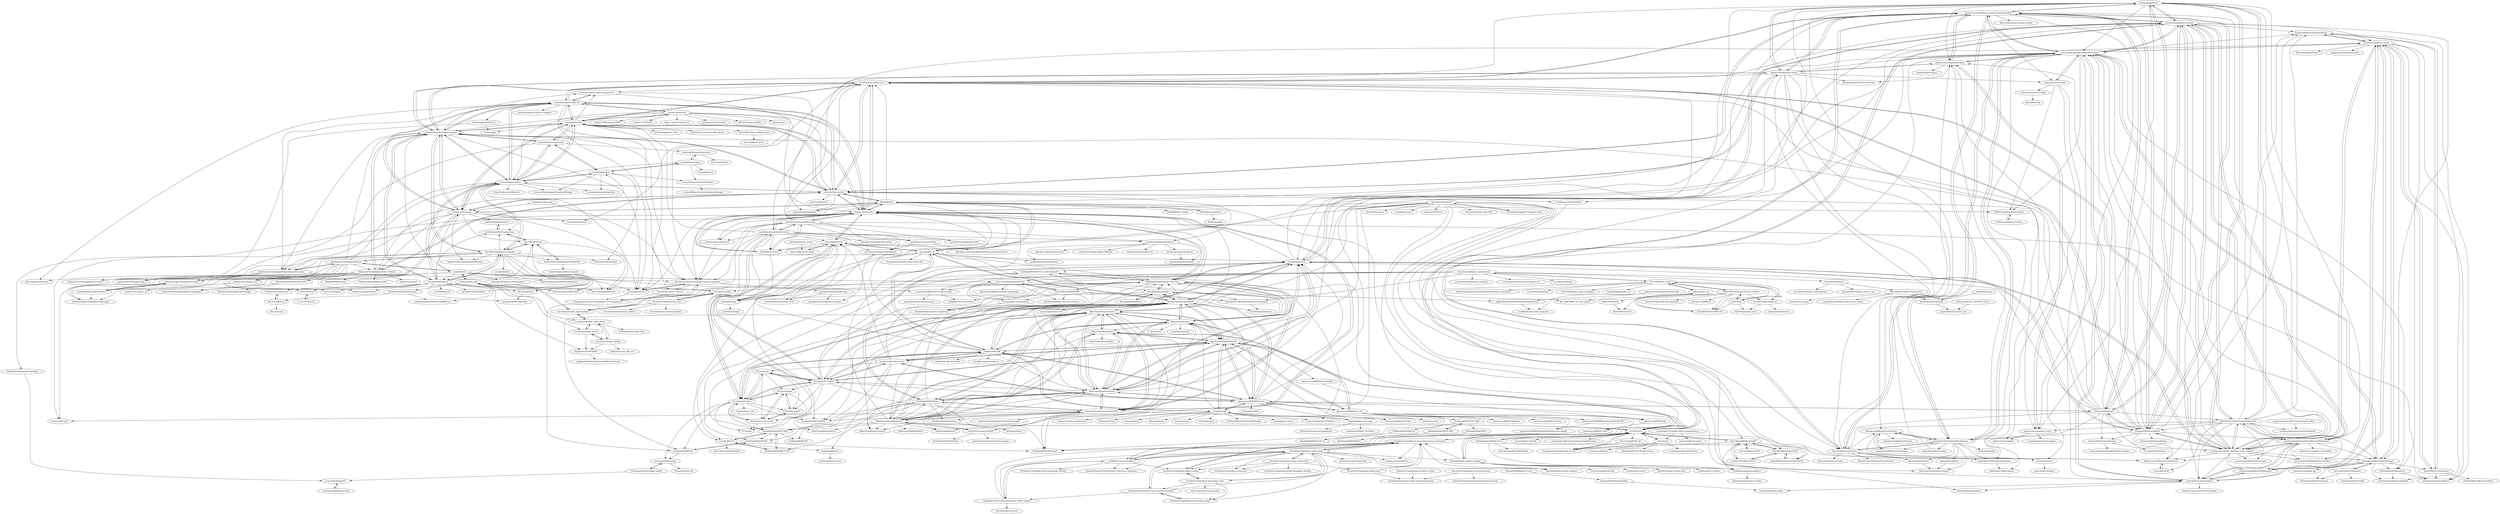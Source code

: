 digraph G {
"eirannejad/pyRevit" -> "architecture-building-systems/revitpythonshell"
"eirannejad/pyRevit" -> "jeremytammik/RevitLookup"
"eirannejad/pyRevit" -> "gtalarico/revitpythonwrapper"
"eirannejad/pyRevit" -> "DynamoDS/Dynamo"
"eirannejad/pyRevit" -> "bvn-architecture/RevitBatchProcessor"
"eirannejad/pyRevit" -> "DynamoDS/DynamoRevit"
"eirannejad/pyRevit" -> "mcneel/rhino.inside-revit"
"eirannejad/pyRevit" -> "gtalarico/ironpython-stubs"
"eirannejad/pyRevit" -> "andydandy74/ClockworkForDynamo"
"eirannejad/pyRevit" -> "Amoursol/dynamoPython"
"eirannejad/pyRevit" -> "Autodesk/revit-ifc"
"eirannejad/pyRevit" -> "jeremytammik/the_building_coder_samples"
"eirannejad/pyRevit" -> "jeremytammik/VisualStudioRevitAddinWizard"
"eirannejad/pyRevit" -> "ADN-DevTech/RevitTrainingMaterial"
"eirannejad/pyRevit" -> "gtalarico/revitapidocs.code"
"binbinstrong/tangsengjiewa" -> "binbinstrong/Common.Utility"
"mcneel/opennurbs" -> "mcneel/rhino3dm"
"mcneel/opennurbs" -> "pradeep-pyro/tinynurbs" ["e"=1]
"mcneel/opennurbs" -> "SINTEF-Geometry/SISL" ["e"=1]
"mcneel/opennurbs" -> "mcneel/compute.rhino3d"
"mcneel/opennurbs" -> "mcneel/rhino-developer-samples"
"mcneel/opennurbs" -> "mcneel/rhino.inside"
"mcneel/opennurbs" -> "fougue/mayo" ["e"=1]
"mcneel/opennurbs" -> "OpenNURBS/OpenNURBS" ["e"=1]
"mcneel/opennurbs" -> "GrapeTec/T-SPLINE" ["e"=1]
"mcneel/opennurbs" -> "hypar-io/Elements"
"mcneel/opennurbs" -> "mcneel/rhinocommon"
"mcneel/opennurbs" -> "Open-Cascade-SAS/OCCT" ["e"=1]
"visose/Robots" -> "RobotExMachina/Machina-Grasshopper"
"visose/Robots" -> "RobotExMachina/Machina.NET"
"visose/Robots" -> "robotics/open_abb"
"visose/Robots" -> "meshmash/Plankton"
"visose/Robots" -> "Dan-Piker/Kangaroo-examples"
"visose/Robots" -> "erensezener/kuka-rsi3-communicator"
"visose/Robots" -> "compas-dev/compas_fab"
"visose/Robots" -> "robin-gdwl/Robots-in-Grasshopper"
"visose/Robots" -> "jhorikawa/GrasshopperHowtos"
"visose/Robots" -> "RobotComponents/RobotComponents"
"visose/Robots" -> "mitevpi/gh-web-ui"
"visose/Robots" -> "aauc-mechlab/JOpenShowVar"
"visose/Robots" -> "compas-dev/compas"
"visose/Robots" -> "mcneel/rhino-developer-samples"
"AytacKahveci/KukaRosOpenCommunication" -> "ImtsSrl/openshowvar"
"ImtsSrl/KUKAVARPROXY" -> "aauc-mechlab/JOpenShowVar"
"ImtsSrl/KUKAVARPROXY" -> "akselov/kukavarproxy-msg-format"
"ImtsSrl/KUKAVARPROXY" -> "linuxsand/py_openshowvar"
"ImtsSrl/KUKAVARPROXY" -> "AytacKahveci/KukaRosOpenCommunication"
"ImtsSrl/KUKAVARPROXY" -> "itk-thrivaldi/kuka_kvp_hw_interface"
"ImtsSrl/KUKAVARPROXY" -> "ImtsSrl/openshowvar"
"aauc-mechlab/JOpenShowVar" -> "ImtsSrl/KUKAVARPROXY"
"aauc-mechlab/JOpenShowVar" -> "AytacKahveci/KukaRosOpenCommunication"
"aauc-mechlab/JOpenShowVar" -> "akselov/kukavarproxy-msg-format"
"aauc-mechlab/JOpenShowVar" -> "linuxsand/py_openshowvar"
"aauc-mechlab/JOpenShowVar" -> "itk-thrivaldi/kuka_kvp_hw_interface"
"aauc-mechlab/JOpenShowVar" -> "erensezener/kuka-rsi3-communicator"
"aauc-mechlab/JOpenShowVar" -> "ahmad-saeed/kukavarproxy-msg-format"
"erensezener/kuka-rsi3-communicator" -> "cjlh/kuka-rsi-ros-interface"
"erensezener/kuka-rsi3-communicator" -> "pawankumardev/kukarsiserver"
"linuxsand/py_openshowvar" -> "akselov/kukavarproxy-msg-format"
"ros-industrial/kuka_experimental" -> "ros-industrial/kuka"
"ros-industrial/kuka_experimental" -> "IFL-CAMP/iiwa_stack"
"ros-industrial/kuka_experimental" -> "AytacKahveci/KukaRosOpenCommunication"
"ros-industrial/kuka_experimental" -> "erensezener/kuka-rsi3-communicator"
"ros-industrial/kuka_experimental" -> "cjlh/kuka-rsi-ros-interface"
"ros-industrial/kuka_experimental" -> "aauc-mechlab/JOpenShowVar"
"ros-industrial/kuka_experimental" -> "ImtsSrl/KUKAVARPROXY"
"ros-industrial/kuka_experimental" -> "ros-industrial/fanuc"
"ros-industrial/kuka_experimental" -> "ros-industrial/abb"
"ros-industrial/kuka_experimental" -> "CentroEPiaggio/kuka-lwr"
"ros-industrial/kuka_experimental" -> "ros-industrial/industrial_training" ["e"=1]
"ros-industrial/kuka_experimental" -> "ros-industrial-consortium/trajopt_ros" ["e"=1]
"agviegas/IFC.js" -> "tomvandig/web-ifc"
"agviegas/IFC.js" -> "BHoM/BHoM"
"agviegas/IFC.js" -> "Autodesk/revit-ifc"
"agviegas/IFC.js" -> "speckleworks/SpeckleAdmin"
"agviegas/IFC.js" -> "hypar-io/Elements"
"agviegas/IFC.js" -> "AECgeeks/ifc-pipeline"
"agviegas/IFC.js" -> "xeokit/xeokit-sdk"
"agviegas/IFC.js" -> "hypar-io/IFC-gen"
"agviegas/IFC.js" -> "teocomi/BCFier"
"agviegas/IFC.js" -> "IfcOpenShell/IfcOpenShell"
"agviegas/IFC.js" -> "bvn-architecture/RevitBatchProcessor"
"agviegas/IFC.js" -> "alvpickmans/Dynamo-Dev-Starter-Kit"
"weiyu666/RevitExportGltf" -> "weiyu666/RevitExportObjAndGltf"
"weiyu666/RevitExportGltf" -> "cowboy1997/Revit2GLTF"
"weiyu666/RevitExportGltf" -> "McCulloughRT/Revit2glTF"
"IfcOpenShell/IfcOpenShell" -> "ifcquery/ifcplusplus"
"IfcOpenShell/IfcOpenShell" -> "opensourceBIM/BIMserver"
"IfcOpenShell/IfcOpenShell" -> "opensourceBIM/BIMsurfer"
"IfcOpenShell/IfcOpenShell" -> "Autodesk/revit-ifc"
"IfcOpenShell/IfcOpenShell" -> "xBimTeam/XbimEssentials"
"IfcOpenShell/IfcOpenShell" -> "IFCjs/web-ifc-viewer"
"IfcOpenShell/IfcOpenShell" -> "AECgeeks/ifc-pipeline"
"IfcOpenShell/IfcOpenShell" -> "buildingSMART/Sample-Test-Files"
"IfcOpenShell/IfcOpenShell" -> "GeometryGym/GeometryGymIFC"
"IfcOpenShell/IfcOpenShell" -> "agviegas/IFC.js"
"IfcOpenShell/IfcOpenShell" -> "IFCjs/web-ifc-three"
"IfcOpenShell/IfcOpenShell" -> "xeokit/xeokit-sdk"
"IfcOpenShell/IfcOpenShell" -> "tpaviot/pythonocc-core" ["e"=1]
"IfcOpenShell/IfcOpenShell" -> "xBimTeam/XbimGeometry"
"IfcOpenShell/IfcOpenShell" -> "buildingSMART/BCF-XML"
"buildingSMART/BCF-API" -> "buildingSMART/BCF-XML"
"buildingSMART/BCF-API" -> "teocomi/BCFier"
"buildingSMART/BCF-XML" -> "buildingSMART/BCF-API"
"buildingSMART/BCF-XML" -> "buildingSMART/bSDD"
"buildingSMART/BCF-XML" -> "buildingSMART/IFC"
"buildingSMART/BCF-XML" -> "teocomi/BCFier"
"jeremytammik/RevitLookup" -> "jeremytammik/the_building_coder_samples"
"jeremytammik/RevitLookup" -> "architecture-building-systems/revitpythonshell"
"jeremytammik/RevitLookup" -> "eirannejad/pyRevit"
"jeremytammik/RevitLookup" -> "DynamoDS/DynamoRevit"
"jeremytammik/RevitLookup" -> "ADN-DevTech/RevitTrainingMaterial"
"jeremytammik/RevitLookup" -> "Autodesk/revit-ifc"
"jeremytammik/RevitLookup" -> "DynamoDS/Dynamo"
"jeremytammik/RevitLookup" -> "chuongmep/RevitAddInManager"
"jeremytammik/RevitLookup" -> "jeremytammik/VisualStudioRevitAddinWizard"
"jeremytammik/RevitLookup" -> "bvn-architecture/RevitBatchProcessor"
"jeremytammik/RevitLookup" -> "va3c/RvtVa3c"
"jeremytammik/RevitLookup" -> "mitevpi/revit-wpf-template"
"jeremytammik/RevitLookup" -> "KennanChan/Revit.Async"
"jeremytammik/RevitLookup" -> "mcneel/rhino.inside-revit"
"jeremytammik/RevitLookup" -> "DynamoDS/RevitTestFramework"
"bimdata/platform" -> "bimdata/platform-next"
"ifcquery/ifcplusplus" -> "IfcOpenShell/IfcOpenShell"
"ifcquery/ifcplusplus" -> "xBimTeam/XbimEssentials"
"ifcquery/ifcplusplus" -> "AECgeeks/ifc-pipeline"
"ifcquery/ifcplusplus" -> "opensourceBIM/BIMsurfer"
"ifcquery/ifcplusplus" -> "opensourceBIM/BIMserver"
"ifcquery/ifcplusplus" -> "Autodesk/revit-ifc"
"ifcquery/ifcplusplus" -> "tpaviot/oce" ["e"=1]
"ifcquery/ifcplusplus" -> "xBimTeam/XbimGeometry"
"ifcquery/ifcplusplus" -> "GeometryGym/GeometryGymIFC"
"ifcquery/ifcplusplus" -> "xBimTeam/XbimWindowsUI"
"ifcquery/ifcplusplus" -> "xeokit/xeokit-sdk"
"ifcquery/ifcplusplus" -> "buildingSMART/IfcDoc"
"ifcquery/ifcplusplus" -> "xBimTeam/XbimWebUI"
"ifcquery/ifcplusplus" -> "stepcode/stepcode" ["e"=1]
"ifcquery/ifcplusplus" -> "buildingSMART/Sample-Test-Files"
"teocomi/BCFier" -> "dimven/NavisPythonShell"
"teocomi/BCFier" -> "bimdata/platform"
"teocomi/BCFier" -> "buildingSMART/BCF-XML"
"teocomi/BCFier" -> "buildingSMART/BCF-API"
"xBimTeam/XbimWebUI" -> "xBimTeam/XbimWindowsUI"
"xBimTeam/XbimWebUI" -> "xBimTeam/XbimEssentials"
"xBimTeam/XbimWebUI" -> "xBimTeam/XbimExchange"
"xBimTeam/XbimWebUI" -> "xBimTeam/XbimGeometry"
"xBimTeam/XbimWebUI" -> "opensourceBIM/BIMsurfer"
"xBimTeam/XbimWebUI" -> "opensourceBIM/bimvie.ws"
"xBimTeam/XbimWebUI" -> "xBimTeam/XbimUtilities"
"xeolabs/xeogl" -> "xeokit/xeokit-sdk"
"xeolabs/xeogl" -> "opensourceBIM/BIMsurfer"
"xeolabs/xeogl" -> "opensourceBIM/BIMserver"
"xeolabs/xeogl" -> "xeolabs/scenejs" ["e"=1]
"xeolabs/xeogl" -> "pissang/claygl" ["e"=1]
"xeolabs/xeogl" -> "xibyte/jsketcher" ["e"=1]
"xeolabs/xeogl" -> "daign/clipping-with-caps"
"xeolabs/xeogl" -> "iTowns/itowns" ["e"=1]
"xeolabs/xeogl" -> "PrincessGod/objTo3d-tiles" ["e"=1]
"xeolabs/xeogl" -> "tsherif/picogl.js" ["e"=1]
"xeolabs/xeogl" -> "ifcquery/ifcplusplus"
"xeolabs/xeogl" -> "NASA-AMMOS/3DTilesRendererJS" ["e"=1]
"xeolabs/xeogl" -> "pissang/clay-viewer" ["e"=1]
"xeolabs/xeogl" -> "donmccurdy/three-gltf-viewer" ["e"=1]
"xeolabs/xeogl" -> "hiloteam/Hilo3d" ["e"=1]
"IFCjs/web-ifc" -> "IFCjs/web-ifc-viewer"
"IFCjs/web-ifc" -> "IFCjs/web-ifc-three"
"IFCjs/web-ifc" -> "IFCjs/hello-world"
"IFCjs/web-ifc" -> "IFCjs/ifcjs-crash-course"
"IFCjs/web-ifc" -> "IFCjs/examples"
"IFCjs/web-ifc" -> "IFCjs/info"
"IFCjs/web-ifc-three" -> "IFCjs/web-ifc-viewer"
"IFCjs/web-ifc-three" -> "IFCjs/web-ifc"
"IFCjs/web-ifc-three" -> "tomvandig/web-ifc"
"IFCjs/web-ifc-three" -> "IFCjs/examples"
"IFCjs/web-ifc-three" -> "IFCjs/ifcjs-crash-course"
"IFCjs/web-ifc-three" -> "IFCjs/hello-world"
"IFCjs/web-ifc-three" -> "IFCjs/info"
"IFCjs/web-ifc-three" -> "buildingSMART/IDS"
"IFCjs/web-ifc-three" -> "brunopostle/ifcmerge"
"IFCjs/web-ifc-three" -> "buildingSMART/ifcJSON"
"IFCjs/web-ifc-three" -> "IfcOpenShell/IfcOpenShell"
"IFCjs/web-ifc-three" -> "specklesystems/speckle-server"
"IFCjs/web-ifc-three" -> "twpride/three.cad" ["e"=1]
"IFCjs/web-ifc-three" -> "buildingSMART/BCF-XML"
"IFCjs/web-ifc-three" -> "xeokit/xeokit-sdk"
"IFCjs/web-ifc-viewer" -> "IFCjs/web-ifc-three"
"IFCjs/web-ifc-viewer" -> "IFCjs/web-ifc"
"IFCjs/web-ifc-viewer" -> "tomvandig/web-ifc"
"IFCjs/web-ifc-viewer" -> "IFCjs/examples"
"IFCjs/web-ifc-viewer" -> "IFCjs/ifcjs-crash-course"
"IFCjs/web-ifc-viewer" -> "IfcOpenShell/IfcOpenShell"
"IFCjs/web-ifc-viewer" -> "IFCjs/hello-world"
"IFCjs/web-ifc-viewer" -> "specklesystems/speckle-server"
"IFCjs/web-ifc-viewer" -> "xeokit/xeokit-bim-viewer"
"IFCjs/web-ifc-viewer" -> "buildingSMART/IFC4.3.x-development"
"IFCjs/web-ifc-viewer" -> "opensourceBIM/BIMsurfer"
"IFCjs/web-ifc-viewer" -> "GeometryGym/GeometryGymIFC"
"IFCjs/web-ifc-viewer" -> "buildingSMART/Sample-Test-Files"
"IFCjs/web-ifc-viewer" -> "xeokit/xeokit-sdk"
"IFCjs/web-ifc-viewer" -> "xBimTeam/XbimEssentials"
"Lorti/webgl-3d-model-viewer-using-three.js" -> "va3c/viewer"
"Lorti/webgl-3d-model-viewer-using-three.js" -> "piscis/webgl-3d-viewer"
"buildingSMART/IfcDoc" -> "buildingSMART/IFC"
"buildingSMART/IfcDoc" -> "buildingSMART/IfcScript"
"buildingSMART/IfcDoc" -> "GeometryGym/GeometryGymIFC"
"buildingSMART/IfcDoc" -> "buildingSMART/bSDD"
"buildingSMART/IfcDoc" -> "buildingSMART/BCF-XML"
"buildingSMART/IfcDoc" -> "buildingSMART/BCF-API"
"buildingSMART/IfcDoc" -> "xBimTeam/XbimEssentials"
"buildingSMART/IfcDoc" -> "buildingSMART/IFC4.3.x-development"
"buildingSMART/IfcDoc" -> "IfcSharp/IfcSharpLibrary"
"buildingSMART/IfcDoc" -> "Autodesk/revit-ifc"
"buildingSMART/IfcDoc" -> "xBimTeam/XbimGeometry"
"opensourceBIM/BIMserver" -> "opensourceBIM/BIMsurfer"
"opensourceBIM/BIMserver" -> "IfcOpenShell/IfcOpenShell"
"opensourceBIM/BIMserver" -> "opensourceBIM/bimvie.ws"
"opensourceBIM/BIMserver" -> "xBimTeam/XbimEssentials"
"opensourceBIM/BIMserver" -> "ifcquery/ifcplusplus"
"opensourceBIM/BIMserver" -> "Autodesk/revit-ifc"
"opensourceBIM/BIMserver" -> "xeokit/xeokit-sdk"
"opensourceBIM/BIMserver" -> "xeolabs/xeogl"
"opensourceBIM/BIMserver" -> "jeremytammik/RevitLookup"
"opensourceBIM/BIMserver" -> "fanvanzh/3dtiles" ["e"=1]
"opensourceBIM/BIMserver" -> "va3c/RvtVa3c"
"opensourceBIM/BIMserver" -> "xeokit/xeokit-bim-viewer"
"opensourceBIM/BIMserver" -> "DynamoDS/Dynamo"
"opensourceBIM/BIMserver" -> "PrincessGod/objTo3d-tiles" ["e"=1]
"opensourceBIM/BIMserver" -> "IFCjs/web-ifc-viewer"
"ros-industrial/abb_librws" -> "ros-industrial/abb_libegm"
"ros-industrial/abb_librws" -> "orjanmehre/EGM-Slider"
"ros-industrial/abb_librws" -> "ros-industrial/abb_robot_driver"
"Autodesk-Forge/forge-rcdb.nodejs" -> "Autodesk-Forge/library-javascript-viewer-extensions"
"Autodesk-Forge/forge-rcdb.nodejs" -> "cyrillef/extract.autodesk.io"
"Autodesk-Forge/forge-rcdb.nodejs" -> "Autodesk-Forge/viewer-react-express-headless"
"Autodesk-Forge/forge-rcdb.nodejs" -> "Autodesk-Forge/forge-api-nodejs-client"
"Autodesk-Forge/forge-rcdb.nodejs" -> "Autodesk-Forge/forge-boilers.nodejs"
"Autodesk-Forge/forge-rcdb.nodejs" -> "Autodesk-Forge/viewer-javascript-offline.sample"
"Autodesk-Forge/forge-rcdb.nodejs" -> "Autodesk-Forge/forge-react-boiler.nodejs"
"Autodesk-Forge/forge-rcdb.nodejs" -> "Autodesk-Forge/learn.forge.viewmodels"
"Autodesk-Forge/forge-rcdb.nodejs" -> "petrbroz/vscode-forge-tools"
"Autodesk-Forge/forge-rcdb.nodejs" -> "bimangle/forge-engine-samples"
"Autodesk-Forge/forge-rcdb.nodejs" -> "Autodesk-Forge/forge-extensions"
"Autodesk-Forge/forge-rcdb.nodejs" -> "va3c/RvtVa3c"
"Autodesk-Forge/forge-rcdb.nodejs" -> "bimangle/forge-author-samples"
"Autodesk-Forge/forge-rcdb.nodejs" -> "wallabyway/markupExt"
"Autodesk-Forge/forge-rcdb.nodejs" -> "JohnOnSoftware/Forge.Viewer.Classroom.Trainning"
"Autodesk-Forge/learn.forge.viewmodels" -> "Autodesk-Forge/forge-extensions"
"Autodesk-Forge/learn.forge.viewmodels" -> "Autodesk-Forge/forge-digital-twin"
"Autodesk-Forge/learn.forge.viewmodels" -> "Autodesk-Forge/forge-bucketsmanager-desktop"
"Autodesk-Forge/learn.forge.viewmodels" -> "Autodesk-Forge/forge-boilers.nodejs"
"Autodesk-Forge/learn.forge.viewmodels" -> "Autodesk-Forge/forge-rcdb.nodejs"
"mitevpi/awesome-bim" -> "bvn-architecture/RevitBatchProcessor"
"mitevpi/awesome-bim" -> "CodeCavePro/revit-toolkit"
"mitevpi/awesome-bim" -> "mitevpi/revit-wpf-template"
"mitevpi/awesome-bim" -> "HOKGroup/HOK-Revit-Addins"
"mitevpi/awesome-bim" -> "andydandy74/Journalysis"
"opensourceBIM/BIMsurfer" -> "opensourceBIM/BIMserver"
"opensourceBIM/BIMsurfer" -> "opensourceBIM/bimvie.ws"
"opensourceBIM/BIMsurfer" -> "xeolabs/xeogl"
"opensourceBIM/BIMsurfer" -> "IfcOpenShell/IfcOpenShell"
"opensourceBIM/BIMsurfer" -> "xBimTeam/XbimEssentials"
"opensourceBIM/BIMsurfer" -> "xBimTeam/XbimWebUI"
"opensourceBIM/BIMsurfer" -> "opensourceBIM/WebGL-threeJS"
"opensourceBIM/BIMsurfer" -> "ifcquery/ifcplusplus"
"opensourceBIM/BIMsurfer" -> "xeokit/xeokit-sdk"
"opensourceBIM/BIMsurfer" -> "va3c/RvtVa3c"
"opensourceBIM/BIMsurfer" -> "xBimTeam/XbimGeometry"
"opensourceBIM/BIMsurfer" -> "xeokit/xeokit-bim-viewer"
"opensourceBIM/BIMsurfer" -> "xeolabs/scenejs" ["e"=1]
"opensourceBIM/BIMsurfer" -> "IFCjs/web-ifc-viewer"
"opensourceBIM/BIMsurfer" -> "Autodesk/revit-ifc"
"xeokit/xeokit-bim-viewer" -> "xeokit/xeokit-sdk"
"xeokit/xeokit-bim-viewer" -> "bimdata/platform"
"xeokit/xeokit-bim-viewer" -> "IFCjs/web-ifc-viewer"
"xeokit/xeokit-bim-viewer" -> "opensourceBIM/BIMsurfer"
"xeokit/xeokit-bim-viewer" -> "IFCjs/web-ifc"
"xeokit/xeokit-bim-viewer" -> "tomvandig/web-ifc"
"xeokit/xeokit-bim-viewer" -> "buildingSMART/Sample-Test-Files"
"xeokit/xeokit-bim-viewer" -> "buildingSMART/ifcJSON"
"xeokit/xeokit-bim-viewer" -> "opensourceBIM/BIMserver"
"opensourceBIM/bimvie.ws" -> "opensourceBIM/BIMsurfer"
"opensourceBIM/bimvie.ws" -> "opensourceBIM/BIMserver-JavaScript-API"
"opensourceBIM/bimvie.ws" -> "opensourceBIM/BIMserver"
"opensourceBIM/bimvie.ws" -> "opensourceBIM/IfcOpenShell-BIMserver-plugin"
"opensourceBIM/bimvie.ws" -> "opensourceBIM/bimql"
"opensourceBIM/bimvie.ws" -> "opensourceBIM/IFC-files"
"opensourceBIM/bimvie.ws" -> "xBimTeam/XbimWebUI"
"opensourceBIM/bimvie.ws" -> "buildingSMART/IfcScript"
"opensourceBIM/bimvie.ws" -> "BuildingSMART/BCF-API"
"opensourceBIM/bimvie.ws" -> "opensourceBIM/IfcValidator"
"opensourceBIM/bimvie.ws" -> "opensourceBIM/BCF-Forum"
"va3c/RvtVa3c" -> "Equipple/revit-family-web-viewer"
"va3c/RvtVa3c" -> "McCulloughRT/Revit2glTF"
"va3c/RvtVa3c" -> "va3c/viewer"
"va3c/RvtVa3c" -> "McCulloughRT/Rvt3js"
"va3c/RvtVa3c" -> "bimangle/forge-engine-samples"
"va3c/RvtVa3c" -> "HeZhongHao/DotNet.Revit"
"va3c/RvtVa3c" -> "pvesey/Revit-ThreeJS"
"va3c/RvtVa3c" -> "va3c/va3c.github.io"
"va3c/RvtVa3c" -> "jeremytammik/RevitLookup"
"va3c/RvtVa3c" -> "opensourceBIM/BIMsurfer"
"va3c/RvtVa3c" -> "RomanLavrov/RevitFamilyBrowser"
"va3c/RvtVa3c" -> "xBimTeam/XbimWindowsUI"
"va3c/RvtVa3c" -> "Autodesk-Forge/library-javascript-viewer-extensions"
"va3c/RvtVa3c" -> "cyrillef/extract.autodesk.io"
"va3c/RvtVa3c" -> "jeremytammik/CustomExporterAdnMeshJson"
"Modi1987/iiwaPy" -> "Modi1987/iiwaPy3"
"epfl-lasa/iiwa_ros" -> "IFL-CAMP/iiwa_stack"
"epfl-lasa/iiwa_ros" -> "jonaitken/KUKA-IIWA-API"
"epfl-lasa/iiwa_ros" -> "KCL-BMEIS/lbr_fri_ros2_stack"
"compas-dev/compas" -> "compas-dev/compas_fab"
"compas-dev/compas" -> "mcneel/compute.rhino3d"
"compas-dev/compas" -> "mcneel/rhino3dm"
"compas-dev/compas" -> "mcneel/rhino.inside"
"compas-dev/compas" -> "mcneel/rhino-developer-samples"
"compas-dev/compas" -> "Dan-Piker/K2Goals"
"compas-dev/compas" -> "mcneel/rhinocommon"
"compas-dev/compas" -> "mitevpi/gh-web-ui"
"compas-dev/compas" -> "BHoM/BHoM"
"compas-dev/compas" -> "jhorikawa/GrasshopperProgrammingTutorials"
"compas-dev/compas" -> "CecilieBrandt/K2Engineering"
"compas-dev/compas" -> "MahmoudAbdelRahman/GH_CPython"
"compas-dev/compas" -> "johnharding/Biomorpher"
"compas-dev/compas" -> "mcneel/pythonstubs"
"compas-dev/compas" -> "AndersDeleuran/ShapeOpGHPython"
"mcneel/rhino-developer-samples" -> "mcneel/rhino.inside"
"mcneel/rhino-developer-samples" -> "mcneel/rhino3dm"
"mcneel/rhino-developer-samples" -> "mcneel/rhinocommon"
"mcneel/rhino-developer-samples" -> "mcneel/compute.rhino3d"
"mcneel/rhino-developer-samples" -> "mcneel/rhino.inside-revit"
"mcneel/rhino-developer-samples" -> "mcneel/rhinoscriptsyntax"
"mcneel/rhino-developer-samples" -> "compas-dev/compas"
"mcneel/rhino-developer-samples" -> "meshmash/Plankton"
"mcneel/rhino-developer-samples" -> "MahmoudAbdelRahman/GH_CPython"
"mcneel/rhino-developer-samples" -> "Dan-Piker/Kangaroo-examples"
"mcneel/rhino-developer-samples" -> "jhorikawa/GrasshopperProgrammingTutorials"
"mcneel/rhino-developer-samples" -> "mitevpi/gh-web-ui"
"mcneel/rhino-developer-samples" -> "mcneel/compute.rhino3d.appserver"
"mcneel/rhino-developer-samples" -> "specklesystems/GrasshopperAsyncComponent"
"mcneel/rhino-developer-samples" -> "gtalarico/ironpython-stubs"
"mcneel/rhino3dm" -> "mcneel/compute.rhino3d"
"mcneel/rhino3dm" -> "mcneel/rhino-developer-samples"
"mcneel/rhino3dm" -> "mcneel/rhino.inside"
"mcneel/rhino3dm" -> "mcneel/opennurbs"
"mcneel/rhino3dm" -> "mcneel/rhinocommon"
"mcneel/rhino3dm" -> "compas-dev/compas"
"mcneel/rhino3dm" -> "mcneel/rhino.inside-revit"
"mcneel/rhino3dm" -> "mcneel/rhinoscriptsyntax"
"mcneel/rhino3dm" -> "jesterKing/import_3dm" ["e"=1]
"mcneel/rhino3dm" -> "mcneel/compute.rhino3d.appserver"
"mcneel/rhino3dm" -> "hypar-io/Elements"
"mcneel/rhino3dm" -> "mcneel/developer-rhino3d-com"
"mcneel/rhino3dm" -> "mitevpi/gh-web-ui"
"mcneel/rhino3dm" -> "gtalarico/vue-threejs-rhino-demo"
"mcneel/rhino3dm" -> "mcneel/ghgl"
"mcneel/rhinocommon" -> "mcneel/rhino-developer-samples"
"mcneel/rhinocommon" -> "mcneel/ghpython"
"mcneel/rhinocommon" -> "mcneel/rhinoscriptsyntax"
"mcneel/rhinocommon" -> "meshmash/Plankton"
"mcneel/rhinocommon" -> "mcneel/rhino3dm"
"mcneel/rhinocommon" -> "mcneel/rhinopython"
"mcneel/rhinocommon" -> "mcneel/GrasshopperTemplatePackage"
"mcneel/rhinocommon" -> "ProjectSilkworm/Silkworm"
"mcneel/rhinocommon" -> "mcneel/rhino.inside"
"mcneel/rhinocommon" -> "compas-dev/compas"
"mcneel/rhinocommon" -> "mostaphaRoudsari/ladybug" ["e"=1]
"mcneel/rhinocommon" -> "Dan-Piker/Kangaroo-examples"
"mcneel/rhinocommon" -> "mcneel/compute.rhino3d"
"mcneel/rhinocommon" -> "jhorikawa/GrasshopperProgrammingTutorials"
"mcneel/rhinocommon" -> "Dan-Piker/MeshMachine"
"jhorikawa/GrasshopperProgrammingTutorials" -> "jhorikawa/GrasshopperHowtos"
"jhorikawa/GrasshopperProgrammingTutorials" -> "jhorikawa/GrasshopperTips"
"jhorikawa/GrasshopperProgrammingTutorials" -> "specklesystems/GrasshopperAsyncComponent"
"jhorikawa/GrasshopperProgrammingTutorials" -> "dantaeyoung/GrasshopperArsenal"
"bimangle/forge-engine-samples" -> "bimangle/forge-author-samples"
"bimangle/forge-engine-samples" -> "Autodesk-Forge/library-javascript-viewer-extensions"
"bimangle/forge-engine-samples" -> "va3c/RvtVa3c"
"bimangle/forge-engine-samples" -> "arcplus/ObjConvert"
"bimangle/forge-engine-samples" -> "petrbroz/forge-convert-utils"
"bimangle/forge-engine-samples" -> "nxddsnc/gltf-to-3dtiles" ["e"=1]
"bimangle/forge-engine-samples" -> "Erfan-Shooraj/ifc2b3dm" ["e"=1]
"bimangle/forge-engine-samples" -> "binbinstrong/tangsengjiewa"
"IFL-CAMP/iiwa_stack" -> "epfl-lasa/iiwa_ros"
"IFL-CAMP/iiwa_stack" -> "jonaitken/KUKA-IIWA-API"
"IFL-CAMP/iiwa_stack" -> "Modi1987/KST-Kuka-Sunrise-Toolbox"
"IFL-CAMP/iiwa_stack" -> "ros-industrial/kuka_experimental"
"IFL-CAMP/iiwa_stack" -> "ahundt/grl"
"IFL-CAMP/iiwa_stack" -> "KCL-BMEIS/lbr_fri_ros2_stack"
"IFL-CAMP/iiwa_stack" -> "fzi-forschungszentrum-informatik/cartesian_controllers" ["e"=1]
"IFL-CAMP/iiwa_stack" -> "ros-industrial/robotiq" ["e"=1]
"IFL-CAMP/iiwa_stack" -> "SalvoVirga/iiwa_stack_examples"
"IFL-CAMP/iiwa_stack" -> "frankaemika/franka_ros" ["e"=1]
"xeokit/xeokit-sdk" -> "xeokit/xeokit-bim-viewer"
"xeokit/xeokit-sdk" -> "xeolabs/xeogl"
"xeokit/xeokit-sdk" -> "opensourceBIM/BIMsurfer"
"xeokit/xeokit-sdk" -> "bimspot/xeokit-metadata"
"xeokit/xeokit-sdk" -> "agviegas/IFC.js"
"xeokit/xeokit-sdk" -> "xBimTeam/XbimEssentials"
"xeokit/xeokit-sdk" -> "opensourceBIM/BIMserver"
"xeokit/xeokit-sdk" -> "IfcOpenShell/IfcOpenShell"
"xeokit/xeokit-sdk" -> "ifcquery/ifcplusplus"
"xeokit/xeokit-sdk" -> "IFCjs/web-ifc-viewer"
"xeokit/xeokit-sdk" -> "donalffons/opencascade.js" ["e"=1]
"xeokit/xeokit-sdk" -> "tomvandig/web-ifc"
"xeokit/xeokit-sdk" -> "IFCjs/web-ifc-three"
"xeokit/xeokit-sdk" -> "hypar-io/Elements"
"xeokit/xeokit-sdk" -> "xBimTeam/XbimGeometry"
"RomanLavrov/RevitFamilyBrowser" -> "Gytaco/RevitAPI"
"AECgeeks/BIMsurfer2" -> "AECgeeks/ifc-pipeline"
"opensourceBIM/BIMserver-JavaScript-API" -> "opensourceBIM/IfcOpenShell-BIMserver-plugin"
"ros-industrial/abb_experimental" -> "ros-industrial/abb"
"ros-industrial/abb_experimental" -> "ros-industrial/abb_robot_driver"
"ros-industrial/abb_experimental" -> "robotics/open_abb"
"ros-industrial/fanuc" -> "ros-industrial/fanuc_experimental"
"ros-industrial/fanuc" -> "gavanderhoorn/fanuc_driver_exp"
"ros-industrial/fanuc" -> "ABC-iRobotics/fanuc-webcontrol"
"ros-industrial/industrial_core" -> "ros-industrial/abb"
"ros-industrial/industrial_core" -> "ros-industrial/industrial_moveit" ["e"=1]
"ros-industrial/industrial_core" -> "ros-industrial-consortium/godel" ["e"=1]
"ros-industrial/industrial_core" -> "ros-industrial/abb_experimental"
"CodeCavePro/revit-toolkit" -> "giobel/ReviTab"
"jeremytammik/the_building_coder_samples" -> "jeremytammik/RevitLookup"
"jeremytammik/the_building_coder_samples" -> "jeremytammik/VisualStudioRevitAddinWizard"
"jeremytammik/the_building_coder_samples" -> "ADN-DevTech/RevitTrainingMaterial"
"jeremytammik/the_building_coder_samples" -> "chuongmep/RevitAddInManager"
"jeremytammik/the_building_coder_samples" -> "mitevpi/revit-wpf-template"
"jeremytammik/the_building_coder_samples" -> "DynamoDS/DynamoRevit"
"jeremytammik/the_building_coder_samples" -> "KennanChan/Revit.Async"
"jeremytammik/the_building_coder_samples" -> "jeremytammik/AdnRevitApiLabsXtra"
"jeremytammik/the_building_coder_samples" -> "jeremytammik/RevitSdkSamples"
"jeremytammik/the_building_coder_samples" -> "jeremytammik/RoomEditorApp"
"jeremytammik/the_building_coder_samples" -> "Autodesk/revit-ifc"
"jeremytammik/the_building_coder_samples" -> "mcneel/rhino.inside-revit"
"jeremytammik/the_building_coder_samples" -> "architecture-building-systems/revitpythonshell"
"jeremytammik/the_building_coder_samples" -> "RomanLavrov/RevitFamilyBrowser"
"jeremytammik/the_building_coder_samples" -> "bvn-architecture/RevitBatchProcessor"
"jhorikawa/GrasshopperHowtos" -> "jhorikawa/GrasshopperProgrammingTutorials"
"jhorikawa/GrasshopperHowtos" -> "dantaeyoung/GrasshopperChallenges"
"jhorikawa/GrasshopperHowtos" -> "Dan-Piker/Kangaroo-examples"
"jhorikawa/GrasshopperHowtos" -> "Co-de-iT/froGH"
"jhorikawa/GrasshopperHowtos" -> "dantaeyoung/GrasshopperArsenal"
"jhorikawa/GrasshopperHowtos" -> "jhorikawa/GrasshopperTips"
"jhorikawa/GrasshopperHowtos" -> "modelab/grasshopper-primer"
"jhorikawa/GrasshopperHowtos" -> "dcascaval/Impala"
"jhorikawa/GrasshopperHowtos" -> "mcneel/rhino-developer-samples"
"jhorikawa/GrasshopperHowtos" -> "MahmoudAbdelRahman/GH_CPython"
"jhorikawa/GrasshopperHowtos" -> "visose/Robots"
"jhorikawa/GrasshopperHowtos" -> "mcneel/rhinocommon"
"vpenades/SharpGLTF" -> "KhronosGroup/glTF-CSharp-Loader"
"vpenades/SharpGLTF" -> "bertt/b3dm-tile-cs" ["e"=1]
"vpenades/SharpGLTF" -> "hypar-io/Elements"
"vpenades/SharpGLTF" -> "McCulloughRT/Revit2glTF"
"vpenades/SharpGLTF" -> "xBimTeam/XbimGeometry"
"vpenades/SharpGLTF" -> "weiyu666/RevitExportObjAndGltf"
"vpenades/SharpGLTF" -> "bimangle/forge-engine-samples"
"vpenades/SharpGLTF" -> "xBimTeam/XbimGltf"
"vpenades/SharpGLTF" -> "amerkoleci/vortice" ["e"=1]
"vpenades/SharpGLTF" -> "va3c/RvtVa3c"
"vpenades/SharpGLTF" -> "weiyu666/RevitExportGltf"
"vpenades/SharpGLTF" -> "dem-net/DEM.Net" ["e"=1]
"vpenades/SharpGLTF" -> "Nominom/BCnEncoder.NET"
"vpenades/SharpGLTF" -> "xBimTeam/XbimEssentials"
"vpenades/SharpGLTF" -> "GSharker/G-Shark"
"gtalarico/revitapidocs.code" -> "gtalarico/revitpythonwrapper"
"gtalarico/revitapidocs.code" -> "gtalarico/revitapidocs"
"gtalarico/revitapidocs.code" -> "songjiahong/revitapisamples"
"Autodesk/revit-ifc" -> "xBimTeam/XbimEssentials"
"Autodesk/revit-ifc" -> "jeremytammik/RevitLookup"
"Autodesk/revit-ifc" -> "bvn-architecture/RevitBatchProcessor"
"Autodesk/revit-ifc" -> "IfcOpenShell/IfcOpenShell"
"Autodesk/revit-ifc" -> "jeremytammik/the_building_coder_samples"
"Autodesk/revit-ifc" -> "buildingSMART/IfcDoc"
"Autodesk/revit-ifc" -> "teocomi/BCFier"
"Autodesk/revit-ifc" -> "buildingSMART/Sample-Test-Files"
"Autodesk/revit-ifc" -> "xBimTeam/XbimWindowsUI"
"Autodesk/revit-ifc" -> "DynamoDS/DynamoRevit"
"Autodesk/revit-ifc" -> "buildingSMART/IFC4.3.x-development"
"Autodesk/revit-ifc" -> "mcneel/rhino.inside-revit"
"Autodesk/revit-ifc" -> "hypar-io/Elements"
"Autodesk/revit-ifc" -> "architecture-building-systems/revitpythonshell"
"Autodesk/revit-ifc" -> "ifcquery/ifcplusplus"
"HeZhongHao/DotNet.Revit" -> "KennanChan/RevitAPIToolbox"
"HeZhongHao/DotNet.Revit" -> "va3c/RvtVa3c"
"HeZhongHao/DotNet.Revit" -> "binbinstrong/tangsengjiewa"
"HeZhongHao/DotNet.Revit" -> "RomanLavrov/RevitFamilyBrowser"
"KennanChan/Revit.Async" -> "chuongmep/RevitAddInManager"
"KennanChan/Revit.Async" -> "geberit/Revit.TestRunner"
"KennanChan/Revit.Async" -> "weianweigan/RevitLookupWpf"
"KennanChan/Revit.Async" -> "jeremytammik/RevitSdkSamples"
"KennanChan/Revit.Async" -> "specklesystems/xUnitRevit"
"KennanChan/Revit.Async" -> "DynamoDS/RevitTestFramework"
"KennanChan/Revit.Async" -> "WhiteSharq/RevitTask"
"KennanChan/Revit.Async" -> "mitevpi/revit-wpf-template"
"KennanChan/Revit.Async" -> "engthiago/Onboxframework"
"KennanChan/Revit.Async" -> "NeVeSpl/RevitDBExplorer"
"KennanChan/Revit.Async" -> "bvn-architecture/RevitBatchProcessor"
"KennanChan/Revit.Async" -> "jeremytammik/the_building_coder_samples"
"cityzenith/Revit2Gltf" -> "McCulloughRT/Revit2glTF"
"jmirtsch/GeometryGymIFC" -> "jmirtsch/GeometryGymIFCExamples"
"jmirtsch/GeometryGymIFC" -> "BuildingSMART/IfcScript"
"mcneel/rhino.inside-revit" -> "mcneel/rhino.inside"
"mcneel/rhino.inside-revit" -> "mcneel/rhino-developer-samples"
"mcneel/rhino.inside-revit" -> "mcneel/compute.rhino3d"
"mcneel/rhino.inside-revit" -> "hypar-io/Elements"
"mcneel/rhino.inside-revit" -> "mcneel/rhino3dm"
"mcneel/rhino.inside-revit" -> "DynamoDS/DynamoRevit"
"mcneel/rhino.inside-revit" -> "architecture-building-systems/revitpythonshell"
"mcneel/rhino.inside-revit" -> "mcneel/compute.rhino3d.appserver"
"mcneel/rhino.inside-revit" -> "jeremytammik/the_building_coder_samples"
"xBimTeam/XbimEssentials" -> "xBimTeam/XbimGeometry"
"xBimTeam/XbimEssentials" -> "xBimTeam/XbimWindowsUI"
"xBimTeam/XbimEssentials" -> "xBimTeam/XbimWebUI"
"xBimTeam/XbimEssentials" -> "Autodesk/revit-ifc"
"xBimTeam/XbimEssentials" -> "GeometryGym/GeometryGymIFC"
"xBimTeam/XbimEssentials" -> "ifcquery/ifcplusplus"
"xBimTeam/XbimEssentials" -> "buildingSMART/Sample-Test-Files"
"xBimTeam/XbimEssentials" -> "jmirtsch/GeometryGymIFC"
"xBimTeam/XbimEssentials" -> "xBimTeam/XbimExchange"
"xBimTeam/XbimEssentials" -> "buildingSMART/IfcDoc"
"xBimTeam/XbimEssentials" -> "opensourceBIM/BIMsurfer"
"xBimTeam/XbimEssentials" -> "opensourceBIM/BIMserver"
"xBimTeam/XbimEssentials" -> "IfcOpenShell/IfcOpenShell"
"xBimTeam/XbimEssentials" -> "jeremytammik/RevitLookup"
"xBimTeam/XbimEssentials" -> "hypar-io/Elements"
"DynamoDS/Dynamo" -> "DynamoDS/DynamoRevit"
"DynamoDS/Dynamo" -> "jeremytammik/RevitLookup"
"DynamoDS/Dynamo" -> "eirannejad/pyRevit"
"DynamoDS/Dynamo" -> "architecture-building-systems/revitpythonshell"
"DynamoDS/Dynamo" -> "jeremytammik/the_building_coder_samples"
"DynamoDS/Dynamo" -> "andydandy74/ClockworkForDynamo"
"DynamoDS/Dynamo" -> "mcneel/rhino.inside-revit"
"DynamoDS/Dynamo" -> "mcneel/rhino.inside"
"DynamoDS/Dynamo" -> "Amoursol/dynamoPython"
"DynamoDS/Dynamo" -> "bvn-architecture/RevitBatchProcessor"
"DynamoDS/Dynamo" -> "Autodesk/revit-ifc"
"DynamoDS/Dynamo" -> "opensourceBIM/BIMserver"
"DynamoDS/Dynamo" -> "ADN-DevTech/RevitTrainingMaterial"
"DynamoDS/Dynamo" -> "mcneel/rhino-developer-samples"
"DynamoDS/Dynamo" -> "DynamoDS/DynamoSamples"
"DynamoDS/DynamoRevit" -> "jeremytammik/RevitLookup"
"DynamoDS/DynamoRevit" -> "DynamoDS/Dynamo"
"DynamoDS/DynamoRevit" -> "jeremytammik/the_building_coder_samples"
"DynamoDS/DynamoRevit" -> "architecture-building-systems/revitpythonshell"
"DynamoDS/DynamoRevit" -> "mcneel/rhino.inside-revit"
"DynamoDS/DynamoRevit" -> "DynamoDS/DynamoSamples"
"DynamoDS/DynamoRevit" -> "RomanLavrov/RevitFamilyBrowser"
"DynamoDS/DynamoRevit" -> "eirannejad/pyRevit"
"DynamoDS/DynamoRevit" -> "DynamoDS/RevitTestFramework"
"DynamoDS/DynamoRevit" -> "andydandy74/ClockworkForDynamo"
"DynamoDS/DynamoRevit" -> "gtalarico/revitpythonwrapper"
"DynamoDS/DynamoRevit" -> "jeremytammik/VisualStudioRevitAddinWizard"
"DynamoDS/DynamoRevit" -> "Autodesk/revit-ifc"
"DynamoDS/DynamoRevit" -> "DynamoDS/DynamoPrimer"
"DynamoDS/DynamoRevit" -> "bvn-architecture/RevitBatchProcessor"
"andydandy74/ClockworkForDynamo" -> "johnpierson/RhythmForDynamo"
"andydandy74/ClockworkForDynamo" -> "dimven/SpringNodes"
"andydandy74/ClockworkForDynamo" -> "ksobon/archilab"
"andydandy74/ClockworkForDynamo" -> "erfajo/OrchidForDynamo"
"andydandy74/ClockworkForDynamo" -> "andydandy74/DynamoAutomation"
"andydandy74/ClockworkForDynamo" -> "ksobon/Bumblebee"
"andydandy74/ClockworkForDynamo" -> "MostafaElAyoubi/Data-shapes"
"andydandy74/ClockworkForDynamo" -> "Amoursol/dynamoPython"
"andydandy74/ClockworkForDynamo" -> "architecture-building-systems/revitpythonshell"
"andydandy74/ClockworkForDynamo" -> "bvn-architecture/RevitBatchProcessor"
"andydandy74/ClockworkForDynamo" -> "johnpierson/MonocleForDynamo"
"andydandy74/ClockworkForDynamo" -> "gtalarico/revitpythonwrapper"
"mitevpi/gh-web-ui" -> "specklesystems/GrasshopperAsyncComponent"
"mitevpi/gh-web-ui" -> "arup-group/Custom-Grasshopper-UI-Components"
"Autodesk-Forge/forge-boilers.nodejs" -> "Autodesk-Forge/forge-api-nodejs-client"
"Autodesk-Forge/forge-boilers.nodejs" -> "Autodesk-Forge/library-javascript-viewer-extensions"
"Autodesk-Forge/viewer-react-express-headless" -> "Autodesk-Forge/forge-react-boiler.nodejs"
"Autodesk-Forge/viewer-react-express-headless" -> "Autodesk-Forge/library-javascript-viewer-extensions"
"Autodesk-Forge/viewer-react-express-headless" -> "Autodesk-Forge/forge-rcdb.nodejs"
"Autodesk-Forge/viewer-react-express-headless" -> "Autodesk-Forge/viewer-javascript-offline.sample"
"Autodesk-Forge/forge-digital-twin" -> "Autodesk-Forge/learn.forge.designautomation"
"Autodesk-Forge/forge-digital-twin" -> "Autodesk-Forge/library-javascript-viewer-extensions"
"mcneel/rhino.inside" -> "mcneel/rhino-developer-samples"
"mcneel/rhino.inside" -> "mcneel/compute.rhino3d"
"mcneel/rhino.inside" -> "mcneel/rhino.inside-revit"
"mcneel/rhino.inside" -> "mcneel/rhino3dm"
"mcneel/rhino.inside" -> "BHoM/BHoM"
"mcneel/rhino.inside" -> "compas-dev/compas"
"mcneel/rhino.inside" -> "andrewheumann/jSwan"
"mcneel/rhino.inside" -> "gtalarico/ironpython-stubs"
"mcneel/rhino.inside" -> "LongNguyenP/DynaShape"
"mcneel/rhino.inside" -> "MahmoudAbdelRahman/GH_CPython"
"mcneel/rhino.inside" -> "grevit-dev/Grevit"
"mcneel/rhino.inside" -> "architecture-building-systems/revitpythonshell"
"mcneel/rhino.inside" -> "hypar-io/Elements"
"mcneel/rhino.inside" -> "speckleworks/SpeckleServer"
"mcneel/rhino.inside" -> "mcneel/rhinocommon"
"McCulloughRT/Revit2glTF" -> "cowboy1997/Revit2GLTF"
"McCulloughRT/Revit2glTF" -> "weiyu666/RevitExportGltf"
"McCulloughRT/Revit2glTF" -> "cityzenith/Revit2Gltf"
"McCulloughRT/Revit2glTF" -> "va3c/RvtVa3c"
"McCulloughRT/Revit2glTF" -> "weiyu666/RevitExportObjAndGltf"
"McCulloughRT/Revit2glTF" -> "Equipple/revit-family-web-viewer"
"McCulloughRT/Revit2glTF" -> "binbinstrong/tangsengjiewa"
"erfajo/OrchidForDynamo" -> "johnpierson/RhythmForDynamo"
"jakob-beetz/IfcOpenShellScriptingTutorial" -> "stefkeB/ifcopenshell_examples"
"mcneel/compute.rhino3d" -> "mcneel/rhino3dm"
"mcneel/compute.rhino3d" -> "mcneel/compute.rhino3d.appserver"
"mcneel/compute.rhino3d" -> "mcneel/rhino.inside"
"mcneel/compute.rhino3d" -> "mcneel/rhino-developer-samples"
"mcneel/compute.rhino3d" -> "specklesystems/GrasshopperAsyncComponent"
"mcneel/compute.rhino3d" -> "compas-dev/compas"
"mcneel/compute.rhino3d" -> "mcneel/rhino.inside-revit"
"mcneel/compute.rhino3d" -> "hypar-io/Elements"
"mcneel/compute.rhino3d" -> "HeinzBenjamin/FlexCLI"
"mcneel/compute.rhino3d" -> "mcneel/rhinocommon"
"mcneel/compute.rhino3d" -> "mcneel/opennurbs"
"mcneel/compute.rhino3d" -> "mitevpi/gh-web-ui"
"mcneel/compute.rhino3d" -> "mcneel/compute.rhino3d.samples"
"mcneel/compute.rhino3d" -> "pilcru/ghpythonremote"
"mcneel/compute.rhino3d" -> "jhorikawa/GrasshopperProgrammingTutorials"
"specklesystems/speckle-sharp" -> "specklesystems/speckle-server"
"specklesystems/speckle-sharp" -> "specklesystems/GrasshopperAsyncComponent"
"specklesystems/speckle-sharp" -> "specklesystems/speckle-unity"
"specklesystems/speckle-sharp" -> "specklesystems/speckle-blender"
"specklesystems/speckle-sharp" -> "arup-group/a-carbon-tool"
"specklesystems/speckle-sharp" -> "specklesystems/specklepy"
"specklesystems/speckle-sharp" -> "hypar-io/Elements"
"specklesystems/speckle-sharp" -> "GSharker/G-Shark"
"specklesystems/speckle-sharp" -> "specklesystems/xUnitRevit"
"specklesystems/speckle-sharp" -> "mcneel/rhino.inside-revit"
"specklesystems/speckle-sharp" -> "speckleworks/SpeckleServer"
"specklesystems/speckle-sharp" -> "arup-group/Custom-Grasshopper-UI-Components"
"specklesystems/speckle-sharp" -> "KennanChan/Revit.Async"
"mcneel/rhinopython" -> "mcneel/ghpython"
"mcneel/rhinopython" -> "mcneel/rhinopython101manual"
"mcneel/rhinopython" -> "localcode/rhinopythonscripts"
"mcneel/rhinopython" -> "mcneel/ghrevit"
"mcneel/rhinopython101manual" -> "mcneel/RhinoCommonTemplatePackage"
"specklesystems/speckle-server" -> "specklesystems/speckle-sharp"
"specklesystems/speckle-server" -> "hypar-io/Elements"
"specklesystems/speckle-server" -> "speckleworks/SpeckleServer"
"specklesystems/speckle-server" -> "specklesystems/speckle-unreal"
"specklesystems/speckle-server" -> "specklesystems/specklepy"
"specklesystems/speckle-server" -> "specklesystems/speckle-blender"
"specklesystems/speckle-server" -> "IFCjs/web-ifc-viewer"
"specklesystems/speckle-server" -> "mcneel/rhino3dm"
"specklesystems/speckle-server" -> "specklesystems/GrasshopperAsyncComponent"
"specklesystems/speckle-server" -> "tomvandig/web-ifc"
"specklesystems/speckle-server" -> "arup-group/a-carbon-tool"
"specklesystems/speckle-server" -> "mcneel/rhino.inside-revit"
"specklesystems/speckle-server" -> "paireks/dotbim"
"specklesystems/speckle-server" -> "GSharker/G-Shark"
"specklesystems/speckle-server" -> "specklesystems/speckle-unity"
"robotics/open_abb" -> "ros-industrial/abb_librws"
"robotics/open_abb" -> "ros-industrial/abb_robot_driver"
"robotics/open_abb" -> "ros-industrial/abb_experimental"
"robotics/open_abb" -> "ros-industrial/abb"
"robotics/open_abb" -> "BerkeleyAutomation/yumipy"
"robotics/open_abb" -> "visose/Robots"
"robotics/open_abb" -> "orjanmehre/EGM-Slider"
"robotics/open_abb" -> "JoyKrishnaMondal/PythonABBDriver"
"robotics/open_abb" -> "OrebroUniversity/yumi"
"xBimTeam/XbimWindowsUI" -> "xBimTeam/XbimEssentials"
"xBimTeam/XbimWindowsUI" -> "xBimTeam/XbimGeometry"
"xBimTeam/XbimWindowsUI" -> "xBimTeam/XbimWebUI"
"xBimTeam/XbimWindowsUI" -> "xBimTeam/XbimExchange"
"xBimTeam/XbimWindowsUI" -> "buildingSMART/BCF-XML"
"xBimTeam/XbimWindowsUI" -> "GeometryGym/GeometryGymIFC"
"xBimTeam/XbimWindowsUI" -> "jmirtsch/GeometryGymIFC"
"xBimTeam/XbimWindowsUI" -> "xBimTeam/XbimGltf"
"xBimTeam/XbimWindowsUI" -> "Autodesk/revit-ifc"
"xBimTeam/XbimWindowsUI" -> "hypar-io/Elements"
"xBimTeam/XbimWindowsUI" -> "buildingSMART/IfcDoc"
"xBimTeam/XbimWindowsUI" -> "buildingSMART/Sample-Test-Files"
"xBimTeam/XbimWindowsUI" -> "xBimTeam/XbimMvdXML"
"xBimTeam/XbimWindowsUI" -> "xBimTeam/XbimAnalysis"
"xBimTeam/XbimWindowsUI" -> "va3c/RvtVa3c"
"NeVeSpl/RevitDBExplorer" -> "specklesystems/xUnitRevit"
"NeVeSpl/RevitDBExplorer" -> "weianweigan/RevitLookupWpf"
"buildingSMART/IDS" -> "buildingSMART/bSDD"
"buildingSMART/IDS" -> "brunopostle/ifcmerge"
"BerkeleyAutomation/yumipy" -> "kth-ros-pkg/yumi"
"BerkeleyAutomation/yumipy" -> "JoyKrishnaMondal/PythonABBDriver"
"BuildingSMART/BCF-API" -> "BuildingSMART/BCF-XML"
"BuildingSMART/BCF-API" -> "BuildingSMART/IfcDoc"
"BuildingSMART/BCF-API" -> "BuildingSMART/BCF"
"BuildingSMART/BCF-XML" -> "BuildingSMART/BCF-API"
"BuildingSMART/BCF-XML" -> "BuildingSMART/IFC4-CV"
"gtalarico/ironpython-stubs" -> "gtalarico/revitpythonwrapper"
"gtalarico/ironpython-stubs" -> "architecture-building-systems/revitpythonshell"
"gtalarico/ironpython-stubs" -> "johnpierson/RhythmForDynamo"
"gtalarico/ironpython-stubs" -> "gtalarico/revitapidocs.code"
"gtalarico/ironpython-stubs" -> "mcneel/rhino.inside"
"gtalarico/ironpython-stubs" -> "mcneel/rhino.inside-revit"
"gtalarico/ironpython-stubs" -> "gtalarico/python-revit-resources"
"gtalarico/ironpython-stubs" -> "bvn-architecture/RevitBatchProcessor"
"gtalarico/ironpython-stubs" -> "andydandy74/ClockworkForDynamo"
"gtalarico/ironpython-stubs" -> "mcneel/pythonstubs"
"gtalarico/ironpython-stubs" -> "eirannejad/pyRevit"
"gtalarico/ironpython-stubs" -> "LongNguyenP/DynaShape"
"gtalarico/ironpython-stubs" -> "mcneel/rhino-developer-samples"
"gtalarico/ironpython-stubs" -> "Amoursol/dynamoPython"
"gtalarico/ironpython-stubs" -> "mitevpi/awesome-bim"
"daign/clipping-with-caps" -> "manthrax/THREE-CSGMesh" ["e"=1]
"daign/clipping-with-caps" -> "tdhooper/threejs-slice-geometry" ["e"=1]
"daign/clipping-with-caps" -> "xeolabs/xeogl"
"KhronosGroup/glTF-CSharp-Loader" -> "vpenades/SharpGLTF"
"marialarsson/tsugite" -> "compas-dev/compas"
"marialarsson/tsugite" -> "Torabi/GHCustomControls"
"Dan-Piker/Kangaroo-examples" -> "Dan-Piker/K2Goals"
"Dan-Piker/Kangaroo-examples" -> "meshmash/Plankton"
"Dan-Piker/Kangaroo-examples" -> "AndersDeleuran/KangarooGHPython"
"Dan-Piker/Kangaroo-examples" -> "CecilieBrandt/K2Engineering"
"Dan-Piker/Kangaroo-examples" -> "mcneel/rhino-developer-samples"
"Dan-Piker/Kangaroo-examples" -> "jhorikawa/GrasshopperHowtos"
"Dan-Piker/Kangaroo-examples" -> "jhorikawa/GrasshopperProgrammingTutorials"
"Dan-Piker/Kangaroo-examples" -> "Dan-Piker/MeshMachine"
"Dan-Piker/Kangaroo-examples" -> "ecrlabs/dendro"
"Dan-Piker/Kangaroo-examples" -> "davestasiuk/Exoskeleton2"
"Dan-Piker/Kangaroo-examples" -> "mcneel/rhinocommon"
"Dan-Piker/Kangaroo-examples" -> "Digital-Structures/ghpythonremote"
"Dan-Piker/Kangaroo-examples" -> "dbt-ethz/Axolotl"
"Dan-Piker/Kangaroo-examples" -> "oberbichler/Bowerbird"
"Dan-Piker/Kangaroo-examples" -> "AndersDeleuran/ShapeOpGHPython"
"meshmash/Plankton" -> "Dan-Piker/MeshMachine"
"meshmash/Plankton" -> "Dan-Piker/K2Goals"
"meshmash/Plankton" -> "mateuszzwierzycki/Owl"
"meshmash/Plankton" -> "Dan-Piker/Kangaroo-examples"
"meshmash/Plankton" -> "CecilieBrandt/K2Engineering"
"meshmash/Plankton" -> "mcneel/rhinocommon"
"meshmash/Plankton" -> "davestasiuk/Exoskeleton2"
"meshmash/Plankton" -> "mcneel/rhino-developer-samples"
"meshmash/Plankton" -> "meshmash/MeshMachine"
"meshmash/Plankton" -> "mcneel/RhinoVR"
"meshmash/Plankton" -> "daveReeves/SpatialSlur"
"meshmash/Plankton" -> "dcascaval/Impala"
"meshmash/Plankton" -> "Co-de-iT/froGH"
"meshmash/Plankton" -> "modelab/grasshopper-primer"
"meshmash/Plankton" -> "dbt-ethz/Axolotl"
"jeremytammik/RevitSdkSamples" -> "mitevpi/revit-wpf-template"
"jeremytammik/RevitSdkSamples" -> "KennanChan/Revit.Async"
"GeometryGym/GeometryGymIFC" -> "GeometryGym/GeometryGymIFCExamples"
"GeometryGym/GeometryGymIFC" -> "buildingSMART/Sample-Test-Files"
"GeometryGym/GeometryGymIFC" -> "buildingSMART/IfcScript"
"GeometryGym/GeometryGymIFC" -> "IfcSharp/IfcSharpLibrary"
"GeometryGym/GeometryGymIFC" -> "xBimTeam/XbimEssentials"
"GeometryGym/GeometryGymIFC" -> "buildingSMART/IfcDoc"
"GeometryGym/GeometryGymIFC" -> "hypar-io/IFC-gen"
"GeometryGym/GeometryGymIFC" -> "xBimTeam/XbimGeometry"
"GeometryGym/GeometryGymIFC" -> "tumcms/Open-Infra-Platform"
"GeometryGym/GeometryGymIFC" -> "buildingSMART/ifcJSON"
"GeometryGym/GeometryGymIFC" -> "xBimTeam/XbimWindowsUI"
"GeometryGym/GeometryGymIFC" -> "hypar-io/Elements"
"ADN-DevTech/RevitTrainingMaterial" -> "jeremytammik/RevitLookup"
"ADN-DevTech/RevitTrainingMaterial" -> "jeremytammik/the_building_coder_samples"
"ADN-DevTech/RevitTrainingMaterial" -> "jeremytammik/VisualStudioRevitAddinWizard"
"ADN-DevTech/RevitTrainingMaterial" -> "chuongmep/RevitAddInManager"
"ADN-DevTech/RevitTrainingMaterial" -> "architecture-building-systems/revitpythonshell"
"ADN-DevTech/RevitTrainingMaterial" -> "DynamoDS/RevitTestFramework"
"ADN-DevTech/RevitTrainingMaterial" -> "DynamoDS/DynamoRevit"
"ADN-DevTech/RevitTrainingMaterial" -> "gtalarico/revitapidocs.code"
"ADN-DevTech/RevitTrainingMaterial" -> "eirannejad/pyRevit"
"ADN-DevTech/RevitTrainingMaterial" -> "jeremytammik/AdnRevitApiLabsXtra"
"ADN-DevTech/RevitTrainingMaterial" -> "mitevpi/revit-wpf-template"
"ADN-DevTech/RevitTrainingMaterial" -> "Gytaco/RevitAPI"
"ADN-DevTech/RevitTrainingMaterial" -> "revitdevelopers/revitapitutorialbook"
"ADN-DevTech/RevitTrainingMaterial" -> "jeremytammik/RoomEditorApp"
"ADN-DevTech/RevitTrainingMaterial" -> "Amoursol/dynamoPython"
"gtalarico/revitpythonwrapper" -> "architecture-building-systems/revitpythonshell"
"gtalarico/revitpythonwrapper" -> "gtalarico/python-revit-resources"
"gtalarico/revitpythonwrapper" -> "gtalarico/revitapidocs.code"
"gtalarico/revitpythonwrapper" -> "gtalarico/revitapidocs"
"gtalarico/revitpythonwrapper" -> "gtalarico/ironpython-stubs"
"gtalarico/revitpythonwrapper" -> "gtalarico/pyrevitplus"
"gtalarico/revitpythonwrapper" -> "bvn-architecture/RevitBatchProcessor"
"specklesystems/GrasshopperAsyncComponent" -> "arup-group/Custom-Grasshopper-UI-Components"
"specklesystems/GrasshopperAsyncComponent" -> "mitevpi/gh-web-ui"
"specklesystems/GrasshopperAsyncComponent" -> "Torabi/GHCustomControls"
"specklesystems/GrasshopperAsyncComponent" -> "specklesystems/speckle-docs"
"Modi1987/KST-Kuka-Sunrise-Toolbox" -> "Modi1987/iiwaPy"
"Modi1987/KST-Kuka-Sunrise-Toolbox" -> "Modi1987/Simulink-iiwa-interface"
"Modi1987/KST-Kuka-Sunrise-Toolbox" -> "IFL-CAMP/iiwa_stack"
"Modi1987/KST-Kuka-Sunrise-Toolbox" -> "ahundt/grl"
"Modi1987/KST-Kuka-Sunrise-Toolbox" -> "Modi1987/iiwaPy3"
"Modi1987/KST-Kuka-Sunrise-Toolbox" -> "jonaitken/KUKA-IIWA-API"
"Modi1987/KST-Kuka-Sunrise-Toolbox" -> "jrl-umi3218/RBDyn" ["e"=1]
"Modi1987/KST-Kuka-Sunrise-Toolbox" -> "CentroEPiaggio/kuka-lwr"
"jonaitken/KUKA-IIWA-API" -> "epfl-lasa/iiwa_ros"
"cowboy1997/Revit2GLTF" -> "weiyu666/RevitExportGltf"
"cowboy1997/Revit2GLTF" -> "McCulloughRT/Revit2glTF"
"Equipple/revit-family-web-viewer" -> "va3c/RvtVa3c"
"IfcSharp/IfcSharpLibrary" -> "IfcSharp/IfcSQL"
"agviegas/web-ifc-viewer" -> "tomvandig/web-ifc-three"
"Autodesk-Forge/forge-api-nodejs-client" -> "Autodesk-Forge/forge-boilers.nodejs"
"Autodesk-Forge/forge-api-nodejs-client" -> "Autodesk-Forge/forge-react-boiler.nodejs"
"Autodesk-Forge/forge-api-nodejs-client" -> "Autodesk-Forge/viewer-react-express-headless"
"Autodesk-Forge/forge-api-nodejs-client" -> "Autodesk-Forge/forge-rcdb.nodejs"
"Autodesk-Forge/forge-api-nodejs-client" -> "outer-labs/react-forge-viewer"
"GSharker/G-Shark" -> "paireks/dotbim"
"GSharker/G-Shark" -> "hypar-io/Elements"
"GSharker/G-Shark" -> "specklesystems/speckle-sharp"
"compas-dev/compas_fab" -> "compas-dev/compas"
"compas-dev/compas_fab" -> "compas-rrc/compas_rrc"
"Autodesk-Forge/library-javascript-viewer-extensions" -> "Autodesk-Forge/forge-rcdb.nodejs"
"Autodesk-Forge/library-javascript-viewer-extensions" -> "cyrillef/extract.autodesk.io"
"Autodesk-Forge/library-javascript-viewer-extensions" -> "wallabyway/markupExt"
"Autodesk-Forge/library-javascript-viewer-extensions" -> "Autodesk-Forge/forge-boilers.nodejs"
"Autodesk-Forge/library-javascript-viewer-extensions" -> "bimangle/forge-author-samples"
"ros-industrial/abb" -> "ros-industrial/abb_experimental"
"ros-industrial/abb" -> "ros-industrial/industrial_core"
"ros-industrial/abb" -> "robotics/open_abb"
"ros-industrial/abb_libegm" -> "ros-industrial/abb_librws"
"ros-industrial/abb_libegm" -> "rpiRobotics/rpi_abb_irc5"
"ros-industrial/abb_libegm" -> "ros-industrial/abb_robot_driver"
"ros-industrial/abb_libegm" -> "orjanmehre/EGM-Slider"
"tomvandig/web-ifc" -> "tomvandig/web-ifc-three"
"tomvandig/web-ifc" -> "IFCjs/web-ifc-three"
"tomvandig/web-ifc" -> "IFCjs/web-ifc-viewer"
"tomvandig/web-ifc" -> "paireks/dotbim"
"tomvandig/web-ifc" -> "agviegas/IFC.js"
"tomvandig/web-ifc" -> "hypar-io/Elements"
"tomvandig/web-ifc" -> "buildingSMART/ifcJSON"
"tomvandig/web-ifc" -> "GSharker/G-Shark"
"tomvandig/web-ifc" -> "buildingSMART/Sample-Test-Files"
"va3c/viewer" -> "va3c/va3c.github.io"
"va3c/viewer" -> "va3c/RvtVa3c"
"va3c/viewer" -> "Equipple/revit-family-web-viewer"
"va3c/viewer" -> "eManagerNYC/3D-Model-Viewer"
"va3c/viewer" -> "tt-acm/Spectacles.WebViewer" ["e"=1]
"Autodesk-Forge/forge-tutorial-postman" -> "Autodesk-Forge/learn.forge.designautomation"
"Autodesk-Forge/forge-tutorial-postman" -> "Autodesk-Forge/forge-designautomation-tools"
"arup-group/a-carbon-tool" -> "specklesystems/GrasshopperAsyncComponent"
"dimven/SpringNodes" -> "MostafaElAyoubi/Data-shapes"
"gavanderhoorn/dominh" -> "gavanderhoorn/comet_rpc"
"xBimTeam/XbimGeometry" -> "xBimTeam/XbimEssentials"
"xBimTeam/XbimGeometry" -> "xBimTeam/XbimWindowsUI"
"xBimTeam/XbimGeometry" -> "xBimTeam/XbimExchange"
"xBimTeam/XbimGeometry" -> "xBimTeam/XbimWebUI"
"xBimTeam/XbimGeometry" -> "GeometryGym/GeometryGymIFC"
"xBimTeam/XbimGeometry" -> "buildingSMART/IfcDoc"
"xBimTeam/XbimGeometry" -> "xBimTeam/XbimGltf"
"xBimTeam/XbimGeometry" -> "xBimTeam/XbimAnalysis"
"xBimTeam/XbimGeometry" -> "hypar-io/Elements"
"xBimTeam/XbimGeometry" -> "jmirtsch/GeometryGymIFC"
"xBimTeam/XbimGeometry" -> "ifcquery/ifcplusplus"
"xBimTeam/XbimGeometry" -> "opensourceBIM/BIMsurfer"
"xBimTeam/XbimGeometry" -> "buildingSMART/IfcScript"
"specklesystems/specklepy" -> "specklesystems/speckle-blender"
"specklesystems/specklepy" -> "specklesystems/SpeckleHackathon-ImgToPointCloud"
"specklesystems/speckle-docs" -> "specklesystems/speckle-excel"
"specklesystems/speckle-docs" -> "specklesystems/speckle-examples"
"mitevpi/revit-wpf-template" -> "jeremytammik/RevitSdkSamples"
"mitevpi/revit-wpf-template" -> "jeremytammik/VisualStudioRevitAddinWizard"
"mitevpi/revit-wpf-template" -> "tienduy-nguyen/revit-wpf-template"
"mitevpi/revit-wpf-template" -> "bvn-architecture/RevitBatchProcessor"
"mitevpi/revit-wpf-template" -> "KennanChan/Revit.Async"
"mitevpi/revit-wpf-template" -> "teamtreedyn/Binoculars"
"mitevpi/revit-wpf-template" -> "mattmas/Metamorphosis"
"quanbinn/Learn-Revit-the-Parametric-Way" -> "revitdevelopers/revitapitutorialbook"
"IFCjs/examples" -> "IFCjs/info"
"IFCjs/examples" -> "IFCjs/hello-world"
"IFCjs/examples" -> "IFCjs/ifcjs-crash-course"
"IFCjs/examples" -> "IFCjs/web-ifc-three"
"BHoM/BHoM" -> "BHoM/documentation"
"BHoM/BHoM" -> "mcneel/rhino.inside"
"BHoM/BHoM" -> "NonManifoldTopology/Topologic"
"BHoM/BHoM" -> "BHoM/BHoM_Engine"
"BHoM/BHoM" -> "hypar-io/Elements"
"BHoM/BHoM" -> "andrewheumann/jSwan"
"BHoM/BHoM" -> "mcneel/rhino.inside-revit"
"BHoM/BHoM" -> "paireks/dotbim"
"BHoM/BHoM" -> "compas-dev/compas"
"BHoM/BHoM" -> "agviegas/IFC.js"
"BHoM/BHoM" -> "bvn-architecture/RevitBatchProcessor"
"BHoM/BHoM" -> "GSharker/G-Shark"
"BHoM/BHoM" -> "HOKGroup/HOK-Revit-Addins"
"BHoM/BHoM" -> "mitevpi/revit-wpf-template"
"mcneel/ghpython" -> "mcneel/rhinopython"
"mcneel/ghpython" -> "mcneel/rhinoscriptsyntax"
"mcneel/ghpython" -> "mcneel/rhinocommon"
"mcneel/ghpython" -> "mostaphaRoudsari/ladybug" ["e"=1]
"mcneel/ghpython" -> "mcneel/GrasshopperTemplatePackage"
"mcneel/ghpython" -> "oberbichler/Bowerbird"
"mcneel/ghpython" -> "mcneel/rhinopython101manual"
"RobotExMachina/Machina.NET" -> "RobotExMachina/Machina-Bridge"
"RobotExMachina/Machina.NET" -> "RobotExMachina/Machina-Grasshopper"
"Autodesk-Forge/viewer-javascript-offline.sample" -> "Autodesk-Forge/library-javascript-viewer-extensions"
"Autodesk-Forge/viewer-javascript-offline.sample" -> "NovaShang/svf-viewer"
"Autodesk-Forge/viewer-javascript-offline.sample" -> "cyrillef/extract.autodesk.io"
"Nice3point/RevitTemplates" -> "Nice3point/RevitExtensions"
"Nice3point/RevitTemplates" -> "chuongmep/RevitAddInManager"
"Nice3point/RevitTemplates" -> "Nice3point/RevitToolkit"
"cyrillef/extract.autodesk.io" -> "Autodesk-Forge/library-javascript-viewer-extensions"
"cyrillef/extract.autodesk.io" -> "Autodesk-Forge/forge-boilers.nodejs"
"cyrillef/extract.autodesk.io" -> "Autodesk-Forge/viewer-javascript-offline.sample"
"cyrillef/extract.autodesk.io" -> "Autodesk-Forge/forge-rcdb.nodejs"
"cyrillef/extract.autodesk.io" -> "JohnOnSoftware/Forge.Viewer.Classroom.Trainning"
"cyrillef/extract.autodesk.io" -> "Developer-Autodesk/viewer-javascript-tutorial"
"architecture-building-systems/revitpythonshell" -> "eirannejad/pyRevit"
"architecture-building-systems/revitpythonshell" -> "gtalarico/revitpythonwrapper"
"architecture-building-systems/revitpythonshell" -> "jeremytammik/RevitLookup"
"architecture-building-systems/revitpythonshell" -> "bvn-architecture/RevitBatchProcessor"
"architecture-building-systems/revitpythonshell" -> "Amoursol/dynamoPython"
"architecture-building-systems/revitpythonshell" -> "andydandy74/ClockworkForDynamo"
"architecture-building-systems/revitpythonshell" -> "DynamoDS/DynamoRevit"
"architecture-building-systems/revitpythonshell" -> "gtalarico/ironpython-stubs"
"architecture-building-systems/revitpythonshell" -> "mcneel/rhino.inside-revit"
"architecture-building-systems/revitpythonshell" -> "DynamoDS/Dynamo"
"architecture-building-systems/revitpythonshell" -> "jeremytammik/the_building_coder_samples"
"architecture-building-systems/revitpythonshell" -> "mcneel/rhino.inside"
"architecture-building-systems/revitpythonshell" -> "gtalarico/revitapidocs.code"
"architecture-building-systems/revitpythonshell" -> "daren-thomas/rps-sample-scripts"
"architecture-building-systems/revitpythonshell" -> "mitevpi/awesome-bim"
"mcneel/developer-rhino3d-com" -> "mcneel/RhinoCycles"
"mcneel/compute.rhino3d.appserver" -> "mcneel/compute.rhino3d"
"mcneel/compute.rhino3d.appserver" -> "andrewheumann/jSwan"
"mcneel/compute.rhino3d.appserver" -> "specklesystems/GrasshopperAsyncComponent"
"torayeff/fanucpy" -> "gavanderhoorn/dominh"
"HeinzBenjamin/FlexCLI" -> "Digital-Structures/ghpythonremote"
"HeinzBenjamin/FlexCLI" -> "mcneel/ghgl"
"ecrlabs/dendro" -> "dbt-ethz/Axolotl"
"BHoM/documentation" -> "BHoM/samples"
"BHoM/documentation" -> "BHoM/BHoM"
"johnharding/Biomorpher" -> "CecilieBrandt/K2Engineering"
"CecilieBrandt/K2Engineering" -> "Dan-Piker/K2Goals"
"CecilieBrandt/K2Engineering" -> "johnharding/Biomorpher"
"hypar-io/Elements" -> "mcneel/rhino.inside-revit"
"hypar-io/Elements" -> "GSharker/G-Shark"
"hypar-io/Elements" -> "hypar-io/IFC-gen"
"hypar-io/Elements" -> "mcneel/compute.rhino3d"
"hypar-io/Elements" -> "buildingSMART/Sample-Test-Files"
"hypar-io/Elements" -> "tomvandig/web-ifc"
"hypar-io/Elements" -> "specklesystems/speckle-sharp"
"hypar-io/Elements" -> "BHoM/BHoM"
"hypar-io/Elements" -> "mcneel/rhino.inside"
"hypar-io/Elements" -> "arup-group/a-carbon-tool"
"hypar-io/Elements" -> "specklesystems/speckle-server"
"hypar-io/Elements" -> "mitevpi/gh-web-ui"
"hypar-io/Elements" -> "GeometryGym/GeometryGymIFC"
"hypar-io/Elements" -> "mcneel/rhino3dm"
"hypar-io/Elements" -> "specklesystems/GrasshopperAsyncComponent"
"specklesystems/speckle-blender" -> "specklesystems/speckle-excel"
"specklesystems/speckle-blender" -> "specklesystems/speckle-examples"
"specklesystems/speckle-py" -> "speckleworks/PySpeckle"
"tomvandig/web-ifc-three" -> "tomvandig/web-ifc"
"dbt-ethz/Axolotl" -> "meshmash/MeshMachine"
"ros-industrial/abb_robot_driver" -> "ros-industrial/abb_libegm"
"ros-industrial/abb_robot_driver" -> "ros-industrial/abb_librws"
"ros-industrial/abb_robot_driver" -> "ros-industrial/abb_experimental"
"ros-industrial/abb_robot_driver" -> "PickNikRobotics/abb_ros2"
"jeremytammik/VisualStudioRevitAddinWizard" -> "jeremytammik/the_building_coder_samples"
"jeremytammik/VisualStudioRevitAddinWizard" -> "mitevpi/revit-wpf-template"
"jeremytammik/VisualStudioRevitAddinWizard" -> "jeremytammik/RevitSdkSamples"
"jeremytammik/VisualStudioRevitAddinWizard" -> "jeremytammik/RevitLookup"
"jeremytammik/VisualStudioRevitAddinWizard" -> "chuongmep/RevitAddInManager"
"jeremytammik/VisualStudioRevitAddinWizard" -> "RomanLavrov/RevitFamilyBrowser"
"jeremytammik/VisualStudioRevitAddinWizard" -> "ADN-DevTech/RevitTrainingMaterial"
"jeremytammik/VisualStudioRevitAddinWizard" -> "salaros/vs-templates-revit-addin"
"jeremytammik/VisualStudioRevitAddinWizard" -> "bvn-architecture/RevitBatchProcessor"
"jeremytammik/VisualStudioRevitAddinWizard" -> "jeremytammik/AdnRevitApiLabsXtra"
"chuongmep/RevitAddInManager" -> "KennanChan/Revit.Async"
"chuongmep/RevitAddInManager" -> "Nice3point/RevitTemplates"
"chuongmep/RevitAddInManager" -> "weianweigan/RevitLookupWpf"
"chuongmep/RevitAddInManager" -> "geberit/Revit.TestRunner"
"chuongmep/RevitAddInManager" -> "NeVeSpl/RevitDBExplorer"
"chuongmep/RevitAddInManager" -> "jeremytammik/RevitSdkSamples"
"chuongmep/RevitAddInManager" -> "Nice3point/RevitExtensions"
"chuongmep/RevitAddInManager" -> "simonmoreau/align-tag"
"chuongmep/RevitAddInManager" -> "bvn-architecture/RevitBatchProcessor"
"geberit/Revit.TestRunner" -> "KennanChan/Revit.Async"
"geberit/Revit.TestRunner" -> "DynamoDS/RevitTestFramework"
"geberit/Revit.TestRunner" -> "sridharbaldava/Revit.ScriptCS"
"geberit/Revit.TestRunner" -> "specklesystems/xUnitRevit"
"IFCjs/hello-world" -> "IFCjs/ifcjs-crash-course"
"IFCjs/hello-world" -> "IFCjs/examples"
"Co-de-iT/froGH" -> "Co-de-iT/GH2SVG"
"arup-group/Custom-Grasshopper-UI-Components" -> "specklesystems/GrasshopperAsyncComponent"
"kth-ros-pkg/yumi" -> "OrebroUniversity/yumi"
"kth-ros-pkg/yumi" -> "ethz-asl/yumi"
"Amoursol/dynamoPython" -> "dannysbentley/pyDynamo"
"Amoursol/dynamoPython" -> "bvn-architecture/RevitBatchProcessor"
"Amoursol/dynamoPython" -> "architecture-building-systems/revitpythonshell"
"Amoursol/dynamoPython" -> "gtalarico/revitpythonwrapper"
"Amoursol/dynamoPython" -> "andydandy74/ClockworkForDynamo"
"Amoursol/dynamoPython" -> "dimven/SpringNodes"
"Amoursol/dynamoPython" -> "johnpierson/RhythmForDynamo"
"Amoursol/dynamoPython" -> "OliverEGreen/DynamoPythonPrimer"
"Amoursol/dynamoPython" -> "andydandy74/DynamoAutomation"
"Amoursol/dynamoPython" -> "revitron/revitron"
"MahmoudAbdelRahman/GH_CPython" -> "Digital-Structures/ghpythonremote"
"MahmoudAbdelRahman/GH_CPython" -> "pilcru/ghpythonremote"
"MahmoudAbdelRahman/GH_CPython" -> "MahmoudAbdelRahman/ANT"
"MahmoudAbdelRahman/GH_CPython" -> "nljones/Accelerad" ["e"=1]
"MahmoudAbdelRahman/GH_CPython" -> "MingboPeng/Ironbug"
"MahmoudAbdelRahman/GH_CPython" -> "dantaeyoung/GrasshopperArsenal"
"MahmoudAbdelRahman/GH_CPython" -> "mateuszzwierzycki/Owl"
"MahmoudAbdelRahman/GH_CPython" -> "mcneel/rhino-developer-samples"
"MahmoudAbdelRahman/GH_CPython" -> "mcneel/rhino.inside"
"MahmoudAbdelRahman/GH_CPython" -> "mcneel/ghpython"
"AndersDeleuran/KangarooGHPython" -> "Dan-Piker/K2Goals"
"AndersDeleuran/KangarooGHPython" -> "AndersDeleuran/MeshAnalysis"
"andydandy74/DynamoAutomation" -> "andydandy74/Journalysis"
"bvn-architecture/RevitBatchProcessor" -> "mitevpi/awesome-bim"
"bvn-architecture/RevitBatchProcessor" -> "mitevpi/revit-wpf-template"
"bvn-architecture/RevitBatchProcessor" -> "mattmas/Metamorphosis"
"bvn-architecture/RevitBatchProcessor" -> "Amoursol/dynamoPython"
"bvn-architecture/RevitBatchProcessor" -> "gtalarico/revitpythonwrapper"
"bvn-architecture/RevitBatchProcessor" -> "architecture-building-systems/revitpythonshell"
"bvn-architecture/RevitBatchProcessor" -> "andydandy74/DynamoAutomation"
"bvn-architecture/RevitBatchProcessor" -> "chuongmep/RevitAddInManager"
"bvn-architecture/RevitBatchProcessor" -> "DynamoDS/RevitTestFramework"
"bvn-architecture/RevitBatchProcessor" -> "NeVeSpl/RevitDBExplorer"
"bvn-architecture/RevitBatchProcessor" -> "revitron/revitron"
"bvn-architecture/RevitBatchProcessor" -> "KennanChan/Revit.Async"
"bvn-architecture/RevitBatchProcessor" -> "HOKGroup/HOK-Revit-Addins"
"bvn-architecture/RevitBatchProcessor" -> "andydandy74/ClockworkForDynamo"
"bvn-architecture/RevitBatchProcessor" -> "jeremytammik/RevitLookup"
"revitron/revitron" -> "apex-project/pyApex"
"ABC-iRobotics/fanuc-webcontrol" -> "gavanderhoorn/dominh"
"ABC-iRobotics/fanuc-webcontrol" -> "onerobotics/tp_plus"
"ABC-iRobotics/fanuc-webcontrol" -> "gavanderhoorn/fanuc_dpm_mouse_demo"
"Dan-Piker/K2Goals" -> "Dan-Piker/Kangaroo-examples"
"Dan-Piker/K2Goals" -> "AndersDeleuran/KangarooGHPython"
"Dan-Piker/K2Goals" -> "CecilieBrandt/K2Engineering"
"Dan-Piker/K2Goals" -> "Dan-Piker/MeshMachine"
"NonManifoldTopology/Topologic" -> "wassimj/topologicPy"
"buildingSMART/IFC4.3.x-development" -> "buildingSMART/IfcScript"
"buildingSMART/IFC4.3.x-development" -> "buildingSMART/Sample-Test-Files"
"buildingSMART/IFC4.3.x-development" -> "buildingSMART/bSDD"
"buildingSMART/bSDD" -> "buildingSMART/IDS"
"buildingSMART/bSDD" -> "buildingSMART/IfcScript"
"wassimj/topologicsverchok" -> "wassimj/topologicPy"
"Autodesk-Forge/forge-api-dotnet-client" -> "Autodesk-Forge/learn.forge.designautomation"
"IFCjs/ifcjs-crash-course" -> "IFCjs/hello-world"
"IFCjs/ifcjs-crash-course" -> "IFCjs/examples"
"IFCjs/ifcjs-crash-course" -> "IFCjs/web-ifc-three"
"IFCjs/ifcjs-crash-course" -> "IFCjs/info"
"daveReeves/SpatialSlur" -> "Dan-Piker/K2Goals"
"CentroEPiaggio/kuka-lwr" -> "epfl-lasa/kuka-lwr-ros"
"CentroEPiaggio/kuka-lwr" -> "SalvoVirga/iiwa_stack"
"ahundt/grl" -> "SalvoVirga/iiwa_stack"
"ahundt/grl" -> "jonaitken/KUKA-IIWA-API"
"ahundt/grl" -> "IFL-CAMP/iiwa_stack"
"ahundt/grl" -> "Modi1987/KST-Kuka-Sunrise-Toolbox"
"mcneel/rhinoscriptsyntax" -> "mcneel/ghpython"
"mcneel/rhinoscriptsyntax" -> "mcneel/rhinocommon"
"mcneel/rhinoscriptsyntax" -> "mcneel/rhino-developer-samples"
"mcneel/rhinoscriptsyntax" -> "localcode/rhinopythonscripts"
"mcneel/rhinoscriptsyntax" -> "mcneel/rhino3dm"
"mcneel/rhinoscriptsyntax" -> "Digital-Structures/ghpythonremote"
"LongNguyenP/DynaShape" -> "MostafaElAyoubi/Data-shapes"
"DynamoDS/DynamoSamples" -> "nonoesp/DynamoNodeModelsEssentials"
"DynamoDS/DynamoSamples" -> "teocomi/HelloDynamo"
"paireks/dotbim" -> "paireks/dotbimpy"
"speckleworks/SpeckleServer" -> "speckleworks/SpeckleAdmin"
"speckleworks/SpeckleServer" -> "speckleworks/SpeckleCore"
"speckleworks/SpeckleServer" -> "speckleworks/SpeckleViewer"
"speckleworks/SpeckleServer" -> "specklesystems/speckle-py"
"speckleworks/SpeckleServer" -> "speckleworks/SpeckleRevitReboot"
"speckleworks/SpeckleServer" -> "speckleworks/PySpeckle"
"DynamoDS/RefineryPrimer" -> "DynamoDS/RefineryToolkits"
"DynamoDS/RevitTestFramework" -> "geberit/Revit.TestRunner"
"DynamoDS/RevitTestFramework" -> "KennanChan/Revit.Async"
"DynamoDS/RevitTestFramework" -> "specklesystems/xUnitRevit"
"DynamoDS/RevitTestFramework" -> "RomanLavrov/RevitFamilyBrowser"
"HOKGroup/MissionControl" -> "HOKGroup/HOK-Revit-Addins"
"weiyu666/RevitExportObjAndGltf" -> "weiyu666/RevitExportGltf"
"dantaeyoung/GrasshopperArsenal" -> "dantaeyoung/GrasshopperChallenges"
"dantaeyoung/GrasshopperArsenal" -> "modelab/grasshopper-primer"
"buildingSMART/Sample-Test-Files" -> "buildingSMART/IFC4.3.x-development"
"buildingSMART/Sample-Test-Files" -> "GeometryGym/GeometryGymIFC"
"buildingSMART/Sample-Test-Files" -> "buildingSMART/IDS"
"buildingSMART/Sample-Test-Files" -> "hypar-io/Elements"
"buildingSMART/Sample-Test-Files" -> "buildingSMART/ifcJSON"
"buildingSMART/Sample-Test-Files" -> "xBimTeam/XbimEssentials"
"buildingSMART/Sample-Test-Files" -> "paireks/dotbim"
"buildingSMART/Sample-Test-Files" -> "Autodesk/revit-ifc"
"buildingSMART/Sample-Test-Files" -> "AECgeeks/ifc-pipeline"
"buildingSMART/Sample-Test-Files" -> "tumcms/Open-Infra-Platform"
"brunopostle/ifcmerge" -> "brunopostle/ifc-git"
"brunopostle/ifcmerge" -> "brunopostle/homemaker-addon"
"AECgeeks/ifc-pipeline" -> "AECgeeks/BIMsurfer2"
"AECgeeks/ifc-pipeline" -> "paireks/dotbim"
"AECgeeks/ifc-pipeline" -> "ifcquery/ifcplusplus"
"AECgeeks/ifc-pipeline" -> "jakob-beetz/IfcOpenShellScriptingTutorial"
"AECgeeks/ifc-pipeline" -> "buildingSMART/Sample-Test-Files"
"AECgeeks/ifc-pipeline" -> "buildingSMART/IDS"
"AECgeeks/ifc-pipeline" -> "IfcOpenShell/IfcOpenShell"
"brunopostle/homemaker-addon" -> "brunopostle/ifcmerge"
"brunopostle/homemaker-addon" -> "wassimj/topologicPy"
"HOKGroup/HOK-Revit-Addins" -> "HOKGroup/MissionControl"
"Co-de-iT/GH2SVG" -> "Co-de-iT/froGH"
"johnpierson/MonocleForDynamo" -> "johnpierson/RhythmForDynamo"
"johnpierson/RhythmForDynamo" -> "johnpierson/MonocleForDynamo"
"johnpierson/RhythmForDynamo" -> "andydandy74/ClockworkForDynamo"
"johnpierson/RhythmForDynamo" -> "johnpierson/BangForDynamo"
"johnpierson/RhythmForDynamo" -> "dimven/SpringNodes"
"Autodesk-Forge/forge-react-boiler.nodejs" -> "Autodesk-Forge/viewer-react-express-headless"
"Gytaco/RevitAPI" -> "RomanLavrov/RevitFamilyBrowser"
"modelab/grasshopper-primer" -> "dantaeyoung/GrasshopperChallenges"
"modelab/grasshopper-primer" -> "dantaeyoung/GrasshopperArsenal"
"ksobon/Bumblebee" -> "MostafaElAyoubi/Data-shapes"
"opensourceBIM/bimql" -> "opensourceBIM/IFC-files"
"DynamoDS/RefineryToolkits" -> "teamtreedyn/Binoculars"
"OrebroUniversity/yumi" -> "kth-ros-pkg/yumi"
"localcode/rhinopythonscripts" -> "mcneel/rhinopython"
"localcode/rhinopythonscripts" -> "localcode/finches"
"wassimj/topologicPy" -> "wassimj/topologicsverchok"
"dantaeyoung/GrasshopperChallenges" -> "dantaeyoung/GrasshopperArsenal"
"jakob-beetz/ifcopenshell-notebooks" -> "stefkeB/ifcopenshell_examples"
"jakob-beetz/ifcopenshell-notebooks" -> "jakob-beetz/IfcOpenShellScriptingTutorial"
"BuildingSMART/BCF" -> "BuildingSMART/BIMSie"
"orjanmehre/EGM-Slider" -> "orjanmehre/ExternallyGuidedMotion-Kinect"
"opensourceBIM/WebGL-threeJS" -> "opensourceBIM/bimql"
"McCulloughRT/Rvt3js" -> "Equipple/revit-family-web-viewer"
"BuildingSMART/IfcDoc" -> "BuildingSMART/IFC4-CV"
"Booozie-Z/Fanuc_GESRTP_Driver" -> "gavanderhoorn/comet_rpc"
"eirannejad/pyRevit" ["l"="-19.626,37.901"]
"architecture-building-systems/revitpythonshell" ["l"="-19.629,37.88"]
"jeremytammik/RevitLookup" ["l"="-19.576,37.902"]
"gtalarico/revitpythonwrapper" ["l"="-19.656,37.885"]
"DynamoDS/Dynamo" ["l"="-19.597,37.909"]
"bvn-architecture/RevitBatchProcessor" ["l"="-19.617,37.884"]
"DynamoDS/DynamoRevit" ["l"="-19.606,37.899"]
"mcneel/rhino.inside-revit" ["l"="-19.593,37.846"]
"gtalarico/ironpython-stubs" ["l"="-19.648,37.86"]
"andydandy74/ClockworkForDynamo" ["l"="-19.668,37.9"]
"Amoursol/dynamoPython" ["l"="-19.653,37.905"]
"Autodesk/revit-ifc" ["l"="-19.533,37.895"]
"jeremytammik/the_building_coder_samples" ["l"="-19.589,37.88"]
"jeremytammik/VisualStudioRevitAddinWizard" ["l"="-19.59,37.893"]
"ADN-DevTech/RevitTrainingMaterial" ["l"="-19.604,37.886"]
"gtalarico/revitapidocs.code" ["l"="-19.671,37.884"]
"binbinstrong/tangsengjiewa" ["l"="-19.578,38.027"]
"binbinstrong/Common.Utility" ["l"="-19.601,38.041"]
"mcneel/opennurbs" ["l"="-19.593,37.793"]
"mcneel/rhino3dm" ["l"="-19.62,37.805"]
"pradeep-pyro/tinynurbs" ["l"="-11.076,27.237"]
"SINTEF-Geometry/SISL" ["l"="-11.019,27.229"]
"mcneel/compute.rhino3d" ["l"="-19.608,37.798"]
"mcneel/rhino-developer-samples" ["l"="-19.625,37.785"]
"mcneel/rhino.inside" ["l"="-19.61,37.82"]
"fougue/mayo" ["l"="-20.196,37.397"]
"OpenNURBS/OpenNURBS" ["l"="-11.032,27.217"]
"GrapeTec/T-SPLINE" ["l"="-11.051,27.346"]
"hypar-io/Elements" ["l"="-19.544,37.849"]
"mcneel/rhinocommon" ["l"="-19.645,37.77"]
"Open-Cascade-SAS/OCCT" ["l"="-20.208,37.383"]
"visose/Robots" ["l"="-19.626,37.683"]
"RobotExMachina/Machina-Grasshopper" ["l"="-19.602,37.665"]
"RobotExMachina/Machina.NET" ["l"="-19.602,37.65"]
"robotics/open_abb" ["l"="-19.68,37.61"]
"meshmash/Plankton" ["l"="-19.653,37.723"]
"Dan-Piker/Kangaroo-examples" ["l"="-19.647,37.736"]
"erensezener/kuka-rsi3-communicator" ["l"="-19.62,37.595"]
"compas-dev/compas_fab" ["l"="-19.596,37.719"]
"robin-gdwl/Robots-in-Grasshopper" ["l"="-19.621,37.661"]
"jhorikawa/GrasshopperHowtos" ["l"="-19.64,37.726"]
"RobotComponents/RobotComponents" ["l"="-19.636,37.655"]
"mitevpi/gh-web-ui" ["l"="-19.588,37.775"]
"aauc-mechlab/JOpenShowVar" ["l"="-19.6,37.584"]
"compas-dev/compas" ["l"="-19.612,37.769"]
"AytacKahveci/KukaRosOpenCommunication" ["l"="-19.594,37.549"]
"ImtsSrl/openshowvar" ["l"="-19.608,37.55"]
"ImtsSrl/KUKAVARPROXY" ["l"="-19.596,37.561"]
"akselov/kukavarproxy-msg-format" ["l"="-19.578,37.566"]
"linuxsand/py_openshowvar" ["l"="-19.58,37.575"]
"itk-thrivaldi/kuka_kvp_hw_interface" ["l"="-19.609,37.571"]
"ahmad-saeed/kukavarproxy-msg-format" ["l"="-19.577,37.59"]
"cjlh/kuka-rsi-ros-interface" ["l"="-19.625,37.561"]
"pawankumardev/kukarsiserver" ["l"="-19.632,37.585"]
"ros-industrial/kuka_experimental" ["l"="-19.617,37.533"]
"ros-industrial/kuka" ["l"="-19.6,37.519"]
"IFL-CAMP/iiwa_stack" ["l"="-19.624,37.485"]
"ros-industrial/fanuc" ["l"="-19.562,37.482"]
"ros-industrial/abb" ["l"="-19.665,37.576"]
"CentroEPiaggio/kuka-lwr" ["l"="-19.659,37.496"]
"ros-industrial/industrial_training" ["l"="29.017,41.77"]
"ros-industrial-consortium/trajopt_ros" ["l"="28.947,41.736"]
"agviegas/IFC.js" ["l"="-19.505,37.863"]
"tomvandig/web-ifc" ["l"="-19.479,37.857"]
"BHoM/BHoM" ["l"="-19.561,37.828"]
"speckleworks/SpeckleAdmin" ["l"="-19.493,37.818"]
"AECgeeks/ifc-pipeline" ["l"="-19.465,37.859"]
"xeokit/xeokit-sdk" ["l"="-19.462,37.906"]
"hypar-io/IFC-gen" ["l"="-19.526,37.868"]
"teocomi/BCFier" ["l"="-19.42,37.89"]
"IfcOpenShell/IfcOpenShell" ["l"="-19.481,37.89"]
"alvpickmans/Dynamo-Dev-Starter-Kit" ["l"="-19.475,37.836"]
"weiyu666/RevitExportGltf" ["l"="-19.56,37.993"]
"weiyu666/RevitExportObjAndGltf" ["l"="-19.548,37.983"]
"cowboy1997/Revit2GLTF" ["l"="-19.573,38.009"]
"McCulloughRT/Revit2glTF" ["l"="-19.55,38.005"]
"ifcquery/ifcplusplus" ["l"="-19.481,37.908"]
"opensourceBIM/BIMserver" ["l"="-19.491,37.934"]
"opensourceBIM/BIMsurfer" ["l"="-19.466,37.935"]
"xBimTeam/XbimEssentials" ["l"="-19.501,37.907"]
"IFCjs/web-ifc-viewer" ["l"="-19.454,37.882"]
"buildingSMART/Sample-Test-Files" ["l"="-19.491,37.876"]
"GeometryGym/GeometryGymIFC" ["l"="-19.499,37.888"]
"IFCjs/web-ifc-three" ["l"="-19.435,37.866"]
"tpaviot/pythonocc-core" ["l"="-20.251,37.391"]
"xBimTeam/XbimGeometry" ["l"="-19.49,37.918"]
"buildingSMART/BCF-XML" ["l"="-19.431,37.898"]
"buildingSMART/BCF-API" ["l"="-19.41,37.907"]
"buildingSMART/bSDD" ["l"="-19.432,37.878"]
"buildingSMART/IFC" ["l"="-19.403,37.896"]
"chuongmep/RevitAddInManager" ["l"="-19.638,37.868"]
"va3c/RvtVa3c" ["l"="-19.529,37.992"]
"mitevpi/revit-wpf-template" ["l"="-19.597,37.863"]
"KennanChan/Revit.Async" ["l"="-19.614,37.857"]
"DynamoDS/RevitTestFramework" ["l"="-19.605,37.873"]
"bimdata/platform" ["l"="-19.383,37.907"]
"bimdata/platform-next" ["l"="-19.348,37.911"]
"tpaviot/oce" ["l"="-20.225,37.374"]
"xBimTeam/XbimWindowsUI" ["l"="-19.507,37.921"]
"buildingSMART/IfcDoc" ["l"="-19.467,37.896"]
"xBimTeam/XbimWebUI" ["l"="-19.455,37.926"]
"stepcode/stepcode" ["l"="-20.248,37.363"]
"dimven/NavisPythonShell" ["l"="-19.364,37.888"]
"xBimTeam/XbimExchange" ["l"="-19.477,37.924"]
"opensourceBIM/bimvie.ws" ["l"="-19.416,37.946"]
"xBimTeam/XbimUtilities" ["l"="-19.423,37.935"]
"xeolabs/xeogl" ["l"="-19.447,37.957"]
"xeolabs/scenejs" ["l"="30.874,-23.105"]
"pissang/claygl" ["l"="14.423,-8.159"]
"xibyte/jsketcher" ["l"="-20.158,37.359"]
"daign/clipping-with-caps" ["l"="-19.42,37.993"]
"iTowns/itowns" ["l"="18.376,26.633"]
"PrincessGod/objTo3d-tiles" ["l"="18.378,26.574"]
"tsherif/picogl.js" ["l"="30.75,-23.317"]
"NASA-AMMOS/3DTilesRendererJS" ["l"="18.355,26.651"]
"pissang/clay-viewer" ["l"="-12.742,26.343"]
"donmccurdy/three-gltf-viewer" ["l"="-12.761,26.327"]
"hiloteam/Hilo3d" ["l"="30.64,-23.316"]
"IFCjs/web-ifc" ["l"="-19.411,37.877"]
"IFCjs/hello-world" ["l"="-19.395,37.868"]
"IFCjs/ifcjs-crash-course" ["l"="-19.408,37.865"]
"IFCjs/examples" ["l"="-19.408,37.855"]
"IFCjs/info" ["l"="-19.392,37.857"]
"buildingSMART/IDS" ["l"="-19.43,37.851"]
"brunopostle/ifcmerge" ["l"="-19.386,37.832"]
"buildingSMART/ifcJSON" ["l"="-19.459,37.869"]
"specklesystems/speckle-server" ["l"="-19.515,37.828"]
"twpride/three.cad" ["l"="-20.156,37.375"]
"xeokit/xeokit-bim-viewer" ["l"="-19.442,37.907"]
"buildingSMART/IFC4.3.x-development" ["l"="-19.473,37.876"]
"Lorti/webgl-3d-model-viewer-using-three.js" ["l"="-19.605,38.091"]
"va3c/viewer" ["l"="-19.562,38.04"]
"piscis/webgl-3d-viewer" ["l"="-19.624,38.113"]
"buildingSMART/IfcScript" ["l"="-19.449,37.898"]
"IfcSharp/IfcSharpLibrary" ["l"="-19.45,37.856"]
"fanvanzh/3dtiles" ["l"="18.335,26.582"]
"ros-industrial/abb_librws" ["l"="-19.72,37.605"]
"ros-industrial/abb_libegm" ["l"="-19.739,37.6"]
"orjanmehre/EGM-Slider" ["l"="-19.717,37.615"]
"ros-industrial/abb_robot_driver" ["l"="-19.717,37.592"]
"Autodesk-Forge/forge-rcdb.nodejs" ["l"="-19.494,38.086"]
"Autodesk-Forge/library-javascript-viewer-extensions" ["l"="-19.509,38.076"]
"cyrillef/extract.autodesk.io" ["l"="-19.493,38.067"]
"Autodesk-Forge/viewer-react-express-headless" ["l"="-19.507,38.103"]
"Autodesk-Forge/forge-api-nodejs-client" ["l"="-19.49,38.114"]
"Autodesk-Forge/forge-boilers.nodejs" ["l"="-19.485,38.097"]
"Autodesk-Forge/viewer-javascript-offline.sample" ["l"="-19.514,38.089"]
"Autodesk-Forge/forge-react-boiler.nodejs" ["l"="-19.51,38.118"]
"Autodesk-Forge/learn.forge.viewmodels" ["l"="-19.473,38.117"]
"petrbroz/vscode-forge-tools" ["l"="-19.451,38.093"]
"bimangle/forge-engine-samples" ["l"="-19.529,38.038"]
"Autodesk-Forge/forge-extensions" ["l"="-19.455,38.11"]
"bimangle/forge-author-samples" ["l"="-19.514,38.062"]
"wallabyway/markupExt" ["l"="-19.526,38.094"]
"JohnOnSoftware/Forge.Viewer.Classroom.Trainning" ["l"="-19.473,38.078"]
"Autodesk-Forge/forge-digital-twin" ["l"="-19.497,38.14"]
"Autodesk-Forge/forge-bucketsmanager-desktop" ["l"="-19.45,38.136"]
"mitevpi/awesome-bim" ["l"="-19.644,37.895"]
"CodeCavePro/revit-toolkit" ["l"="-19.681,37.949"]
"HOKGroup/HOK-Revit-Addins" ["l"="-19.584,37.862"]
"andydandy74/Journalysis" ["l"="-19.659,37.934"]
"opensourceBIM/WebGL-threeJS" ["l"="-19.418,37.97"]
"opensourceBIM/BIMserver-JavaScript-API" ["l"="-19.364,37.959"]
"opensourceBIM/IfcOpenShell-BIMserver-plugin" ["l"="-19.375,37.971"]
"opensourceBIM/bimql" ["l"="-19.396,37.973"]
"opensourceBIM/IFC-files" ["l"="-19.392,37.96"]
"BuildingSMART/BCF-API" ["l"="-19.328,37.981"]
"opensourceBIM/IfcValidator" ["l"="-19.384,37.952"]
"opensourceBIM/BCF-Forum" ["l"="-19.376,37.942"]
"Equipple/revit-family-web-viewer" ["l"="-19.534,38.016"]
"McCulloughRT/Rvt3js" ["l"="-19.514,38.02"]
"HeZhongHao/DotNet.Revit" ["l"="-19.577,37.992"]
"pvesey/Revit-ThreeJS" ["l"="-19.494,38.015"]
"va3c/va3c.github.io" ["l"="-19.558,38.023"]
"RomanLavrov/RevitFamilyBrowser" ["l"="-19.585,37.934"]
"jeremytammik/CustomExporterAdnMeshJson" ["l"="-19.509,38.007"]
"Modi1987/iiwaPy" ["l"="-19.661,37.438"]
"Modi1987/iiwaPy3" ["l"="-19.647,37.441"]
"epfl-lasa/iiwa_ros" ["l"="-19.613,37.465"]
"jonaitken/KUKA-IIWA-API" ["l"="-19.629,37.462"]
"KCL-BMEIS/lbr_fri_ros2_stack" ["l"="-19.597,37.472"]
"Dan-Piker/K2Goals" ["l"="-19.63,37.718"]
"jhorikawa/GrasshopperProgrammingTutorials" ["l"="-19.625,37.752"]
"CecilieBrandt/K2Engineering" ["l"="-19.614,37.729"]
"MahmoudAbdelRahman/GH_CPython" ["l"="-19.633,37.765"]
"johnharding/Biomorpher" ["l"="-19.589,37.733"]
"mcneel/pythonstubs" ["l"="-19.645,37.814"]
"AndersDeleuran/ShapeOpGHPython" ["l"="-19.612,37.74"]
"mcneel/rhinoscriptsyntax" ["l"="-19.663,37.78"]
"mcneel/compute.rhino3d.appserver" ["l"="-19.593,37.808"]
"specklesystems/GrasshopperAsyncComponent" ["l"="-19.572,37.791"]
"jesterKing/import_3dm" ["l"="-13.098,27.564"]
"mcneel/developer-rhino3d-com" ["l"="-19.707,37.804"]
"gtalarico/vue-threejs-rhino-demo" ["l"="-19.661,37.808"]
"mcneel/ghgl" ["l"="-19.675,37.802"]
"mcneel/ghpython" ["l"="-19.688,37.762"]
"mcneel/rhinopython" ["l"="-19.712,37.757"]
"mcneel/GrasshopperTemplatePackage" ["l"="-19.681,37.772"]
"ProjectSilkworm/Silkworm" ["l"="-19.7,37.777"]
"mostaphaRoudsari/ladybug" ["l"="-19.109,37.326"]
"Dan-Piker/MeshMachine" ["l"="-19.632,37.737"]
"jhorikawa/GrasshopperTips" ["l"="-19.614,37.717"]
"dantaeyoung/GrasshopperArsenal" ["l"="-19.668,37.732"]
"arcplus/ObjConvert" ["l"="-19.538,38.062"]
"petrbroz/forge-convert-utils" ["l"="-19.556,38.071"]
"nxddsnc/gltf-to-3dtiles" ["l"="18.465,26.652"]
"Erfan-Shooraj/ifc2b3dm" ["l"="18.503,26.666"]
"Modi1987/KST-Kuka-Sunrise-Toolbox" ["l"="-19.651,37.462"]
"ahundt/grl" ["l"="-19.647,37.475"]
"fzi-forschungszentrum-informatik/cartesian_controllers" ["l"="28.951,41.791"]
"ros-industrial/robotiq" ["l"="29.013,41.853"]
"SalvoVirga/iiwa_stack_examples" ["l"="-19.602,37.489"]
"frankaemika/franka_ros" ["l"="28.932,41.813"]
"bimspot/xeokit-metadata" ["l"="-19.416,37.922"]
"donalffons/opencascade.js" ["l"="-20.193,37.36"]
"Gytaco/RevitAPI" ["l"="-19.606,37.934"]
"AECgeeks/BIMsurfer2" ["l"="-19.446,37.838"]
"ros-industrial/abb_experimental" ["l"="-19.685,37.586"]
"ros-industrial/fanuc_experimental" ["l"="-19.535,37.479"]
"gavanderhoorn/fanuc_driver_exp" ["l"="-19.553,37.464"]
"ABC-iRobotics/fanuc-webcontrol" ["l"="-19.534,37.441"]
"ros-industrial/industrial_core" ["l"="-19.679,37.56"]
"ros-industrial/industrial_moveit" ["l"="28.948,41.716"]
"ros-industrial-consortium/godel" ["l"="28.908,41.754"]
"giobel/ReviTab" ["l"="-19.703,37.971"]
"jeremytammik/AdnRevitApiLabsXtra" ["l"="-19.568,37.887"]
"jeremytammik/RevitSdkSamples" ["l"="-19.617,37.867"]
"jeremytammik/RoomEditorApp" ["l"="-19.566,37.875"]
"dantaeyoung/GrasshopperChallenges" ["l"="-19.687,37.723"]
"Co-de-iT/froGH" ["l"="-19.691,37.709"]
"modelab/grasshopper-primer" ["l"="-19.675,37.715"]
"dcascaval/Impala" ["l"="-19.629,37.703"]
"vpenades/SharpGLTF" ["l"="-19.535,37.957"]
"KhronosGroup/glTF-CSharp-Loader" ["l"="-19.564,37.971"]
"bertt/b3dm-tile-cs" ["l"="18.491,26.679"]
"xBimTeam/XbimGltf" ["l"="-19.522,37.943"]
"amerkoleci/vortice" ["l"="-14.112,25.93"]
"dem-net/DEM.Net" ["l"="20.11,25.566"]
"Nominom/BCnEncoder.NET" ["l"="-19.506,37.985"]
"GSharker/G-Shark" ["l"="-19.525,37.852"]
"gtalarico/revitapidocs" ["l"="-19.689,37.892"]
"songjiahong/revitapisamples" ["l"="-19.728,37.883"]
"KennanChan/RevitAPIToolbox" ["l"="-19.608,38.008"]
"geberit/Revit.TestRunner" ["l"="-19.626,37.847"]
"weianweigan/RevitLookupWpf" ["l"="-19.656,37.847"]
"specklesystems/xUnitRevit" ["l"="-19.606,37.84"]
"WhiteSharq/RevitTask" ["l"="-19.637,37.833"]
"engthiago/Onboxframework" ["l"="-19.664,37.835"]
"NeVeSpl/RevitDBExplorer" ["l"="-19.637,37.849"]
"cityzenith/Revit2Gltf" ["l"="-19.544,38.026"]
"jmirtsch/GeometryGymIFC" ["l"="-19.489,37.957"]
"jmirtsch/GeometryGymIFCExamples" ["l"="-19.481,37.981"]
"BuildingSMART/IfcScript" ["l"="-19.469,37.988"]
"DynamoDS/DynamoSamples" ["l"="-19.633,37.944"]
"DynamoDS/DynamoPrimer" ["l"="-19.617,37.95"]
"johnpierson/RhythmForDynamo" ["l"="-19.693,37.903"]
"dimven/SpringNodes" ["l"="-19.689,37.915"]
"ksobon/archilab" ["l"="-19.732,37.904"]
"erfajo/OrchidForDynamo" ["l"="-19.717,37.923"]
"andydandy74/DynamoAutomation" ["l"="-19.652,37.92"]
"ksobon/Bumblebee" ["l"="-19.715,37.899"]
"MostafaElAyoubi/Data-shapes" ["l"="-19.7,37.887"]
"johnpierson/MonocleForDynamo" ["l"="-19.708,37.913"]
"arup-group/Custom-Grasshopper-UI-Components" ["l"="-19.558,37.781"]
"Autodesk-Forge/learn.forge.designautomation" ["l"="-19.491,38.184"]
"andrewheumann/jSwan" ["l"="-19.582,37.819"]
"LongNguyenP/DynaShape" ["l"="-19.676,37.848"]
"grevit-dev/Grevit" ["l"="-19.683,37.819"]
"speckleworks/SpeckleServer" ["l"="-19.509,37.784"]
"jakob-beetz/IfcOpenShellScriptingTutorial" ["l"="-19.42,37.801"]
"stefkeB/ifcopenshell_examples" ["l"="-19.41,37.778"]
"HeinzBenjamin/FlexCLI" ["l"="-19.676,37.788"]
"mcneel/compute.rhino3d.samples" ["l"="-19.643,37.801"]
"pilcru/ghpythonremote" ["l"="-19.645,37.787"]
"specklesystems/speckle-sharp" ["l"="-19.545,37.821"]
"specklesystems/speckle-unity" ["l"="-19.515,37.811"]
"specklesystems/speckle-blender" ["l"="-19.523,37.793"]
"arup-group/a-carbon-tool" ["l"="-19.534,37.809"]
"specklesystems/specklepy" ["l"="-19.509,37.801"]
"mcneel/rhinopython101manual" ["l"="-19.736,37.752"]
"localcode/rhinopythonscripts" ["l"="-19.725,37.77"]
"mcneel/ghrevit" ["l"="-19.737,37.74"]
"mcneel/RhinoCommonTemplatePackage" ["l"="-19.762,37.746"]
"specklesystems/speckle-unreal" ["l"="-19.478,37.807"]
"paireks/dotbim" ["l"="-19.497,37.84"]
"BerkeleyAutomation/yumipy" ["l"="-19.704,37.583"]
"JoyKrishnaMondal/PythonABBDriver" ["l"="-19.696,37.6"]
"OrebroUniversity/yumi" ["l"="-19.711,37.571"]
"xBimTeam/XbimMvdXML" ["l"="-19.51,37.95"]
"xBimTeam/XbimAnalysis" ["l"="-19.521,37.93"]
"kth-ros-pkg/yumi" ["l"="-19.724,37.56"]
"BuildingSMART/BCF-XML" ["l"="-19.301,37.979"]
"BuildingSMART/IfcDoc" ["l"="-19.296,37.992"]
"BuildingSMART/BCF" ["l"="-19.303,38.007"]
"BuildingSMART/IFC4-CV" ["l"="-19.279,37.986"]
"gtalarico/python-revit-resources" ["l"="-19.688,37.873"]
"manthrax/THREE-CSGMesh" ["l"="30.548,-23.22"]
"tdhooper/threejs-slice-geometry" ["l"="30.61,-23.089"]
"marialarsson/tsugite" ["l"="-19.672,37.748"]
"Torabi/GHCustomControls" ["l"="-19.608,37.756"]
"AndersDeleuran/KangarooGHPython" ["l"="-19.641,37.7"]
"ecrlabs/dendro" ["l"="-19.681,37.698"]
"davestasiuk/Exoskeleton2" ["l"="-19.652,37.708"]
"Digital-Structures/ghpythonremote" ["l"="-19.665,37.763"]
"dbt-ethz/Axolotl" ["l"="-19.667,37.704"]
"oberbichler/Bowerbird" ["l"="-19.697,37.737"]
"mateuszzwierzycki/Owl" ["l"="-19.653,37.748"]
"meshmash/MeshMachine" ["l"="-19.669,37.691"]
"mcneel/RhinoVR" ["l"="-19.695,37.687"]
"daveReeves/SpatialSlur" ["l"="-19.651,37.69"]
"GeometryGym/GeometryGymIFCExamples" ["l"="-19.529,37.912"]
"tumcms/Open-Infra-Platform" ["l"="-19.515,37.88"]
"revitdevelopers/revitapitutorialbook" ["l"="-19.541,37.836"]
"gtalarico/pyrevitplus" ["l"="-19.711,37.879"]
"specklesystems/speckle-docs" ["l"="-19.545,37.766"]
"Modi1987/Simulink-iiwa-interface" ["l"="-19.671,37.45"]
"jrl-umi3218/RBDyn" ["l"="28.017,42.222"]
"IfcSharp/IfcSQL" ["l"="-19.419,37.835"]
"agviegas/web-ifc-viewer" ["l"="-19.399,37.808"]
"tomvandig/web-ifc-three" ["l"="-19.439,37.826"]
"outer-labs/react-forge-viewer" ["l"="-19.474,38.141"]
"compas-rrc/compas_rrc" ["l"="-19.576,37.7"]
"rpiRobotics/rpi_abb_irc5" ["l"="-19.767,37.595"]
"eManagerNYC/3D-Model-Viewer" ["l"="-19.582,38.059"]
"tt-acm/Spectacles.WebViewer" ["l"="-19.196,37.366"]
"Autodesk-Forge/forge-tutorial-postman" ["l"="-19.475,38.21"]
"Autodesk-Forge/forge-designautomation-tools" ["l"="-19.467,38.228"]
"gavanderhoorn/dominh" ["l"="-19.517,37.413"]
"gavanderhoorn/comet_rpc" ["l"="-19.498,37.402"]
"specklesystems/SpeckleHackathon-ImgToPointCloud" ["l"="-19.487,37.784"]
"specklesystems/speckle-excel" ["l"="-19.527,37.773"]
"specklesystems/speckle-examples" ["l"="-19.519,37.768"]
"tienduy-nguyen/revit-wpf-template" ["l"="-19.576,37.846"]
"teamtreedyn/Binoculars" ["l"="-19.557,37.798"]
"mattmas/Metamorphosis" ["l"="-19.653,37.871"]
"quanbinn/Learn-Revit-the-Parametric-Way" ["l"="-19.493,37.8"]
"BHoM/documentation" ["l"="-19.544,37.792"]
"NonManifoldTopology/Topologic" ["l"="-19.463,37.795"]
"BHoM/BHoM_Engine" ["l"="-19.561,37.809"]
"RobotExMachina/Machina-Bridge" ["l"="-19.589,37.636"]
"NovaShang/svf-viewer" ["l"="-19.534,38.107"]
"Nice3point/RevitTemplates" ["l"="-19.691,37.859"]
"Nice3point/RevitExtensions" ["l"="-19.699,37.847"]
"Nice3point/RevitToolkit" ["l"="-19.728,37.855"]
"Developer-Autodesk/viewer-javascript-tutorial" ["l"="-19.458,38.068"]
"daren-thomas/rps-sample-scripts" ["l"="-19.673,37.868"]
"mcneel/RhinoCycles" ["l"="-19.744,37.804"]
"torayeff/fanucpy" ["l"="-19.518,37.394"]
"BHoM/samples" ["l"="-19.531,37.762"]
"specklesystems/speckle-py" ["l"="-19.491,37.751"]
"speckleworks/PySpeckle" ["l"="-19.502,37.757"]
"PickNikRobotics/abb_ros2" ["l"="-19.747,37.577"]
"salaros/vs-templates-revit-addin" ["l"="-19.57,37.926"]
"simonmoreau/align-tag" ["l"="-19.709,37.863"]
"sridharbaldava/Revit.ScriptCS" ["l"="-19.651,37.831"]
"Co-de-iT/GH2SVG" ["l"="-19.715,37.699"]
"ethz-asl/yumi" ["l"="-19.74,37.545"]
"dannysbentley/pyDynamo" ["l"="-19.701,37.936"]
"OliverEGreen/DynamoPythonPrimer" ["l"="-19.681,37.933"]
"revitron/revitron" ["l"="-19.669,37.923"]
"MahmoudAbdelRahman/ANT" ["l"="-19.601,37.747"]
"nljones/Accelerad" ["l"="-19.134,37.306"]
"MingboPeng/Ironbug" ["l"="-19.586,37.748"]
"AndersDeleuran/MeshAnalysis" ["l"="-19.655,37.671"]
"apex-project/pyApex" ["l"="-19.699,37.951"]
"onerobotics/tp_plus" ["l"="-19.513,37.435"]
"gavanderhoorn/fanuc_dpm_mouse_demo" ["l"="-19.539,37.426"]
"wassimj/topologicPy" ["l"="-19.396,37.79"]
"wassimj/topologicsverchok" ["l"="-19.375,37.781"]
"Autodesk-Forge/forge-api-dotnet-client" ["l"="-19.505,38.207"]
"epfl-lasa/kuka-lwr-ros" ["l"="-19.689,37.494"]
"SalvoVirga/iiwa_stack" ["l"="-19.673,37.477"]
"nonoesp/DynamoNodeModelsEssentials" ["l"="-19.643,37.971"]
"teocomi/HelloDynamo" ["l"="-19.657,37.968"]
"paireks/dotbimpy" ["l"="-19.463,37.819"]
"speckleworks/SpeckleCore" ["l"="-19.473,37.754"]
"speckleworks/SpeckleViewer" ["l"="-19.474,37.77"]
"speckleworks/SpeckleRevitReboot" ["l"="-19.489,37.765"]
"DynamoDS/RefineryPrimer" ["l"="-19.503,37.713"]
"DynamoDS/RefineryToolkits" ["l"="-19.526,37.744"]
"HOKGroup/MissionControl" ["l"="-19.565,37.858"]
"brunopostle/ifc-git" ["l"="-19.356,37.829"]
"brunopostle/homemaker-addon" ["l"="-19.371,37.81"]
"johnpierson/BangForDynamo" ["l"="-19.731,37.916"]
"localcode/finches" ["l"="-19.756,37.769"]
"jakob-beetz/ifcopenshell-notebooks" ["l"="-19.394,37.772"]
"BuildingSMART/BIMSie" ["l"="-19.283,38.019"]
"orjanmehre/ExternallyGuidedMotion-Kinect" ["l"="-19.737,37.622"]
"Booozie-Z/Fanuc_GESRTP_Driver" ["l"="-19.485,37.39"]
}